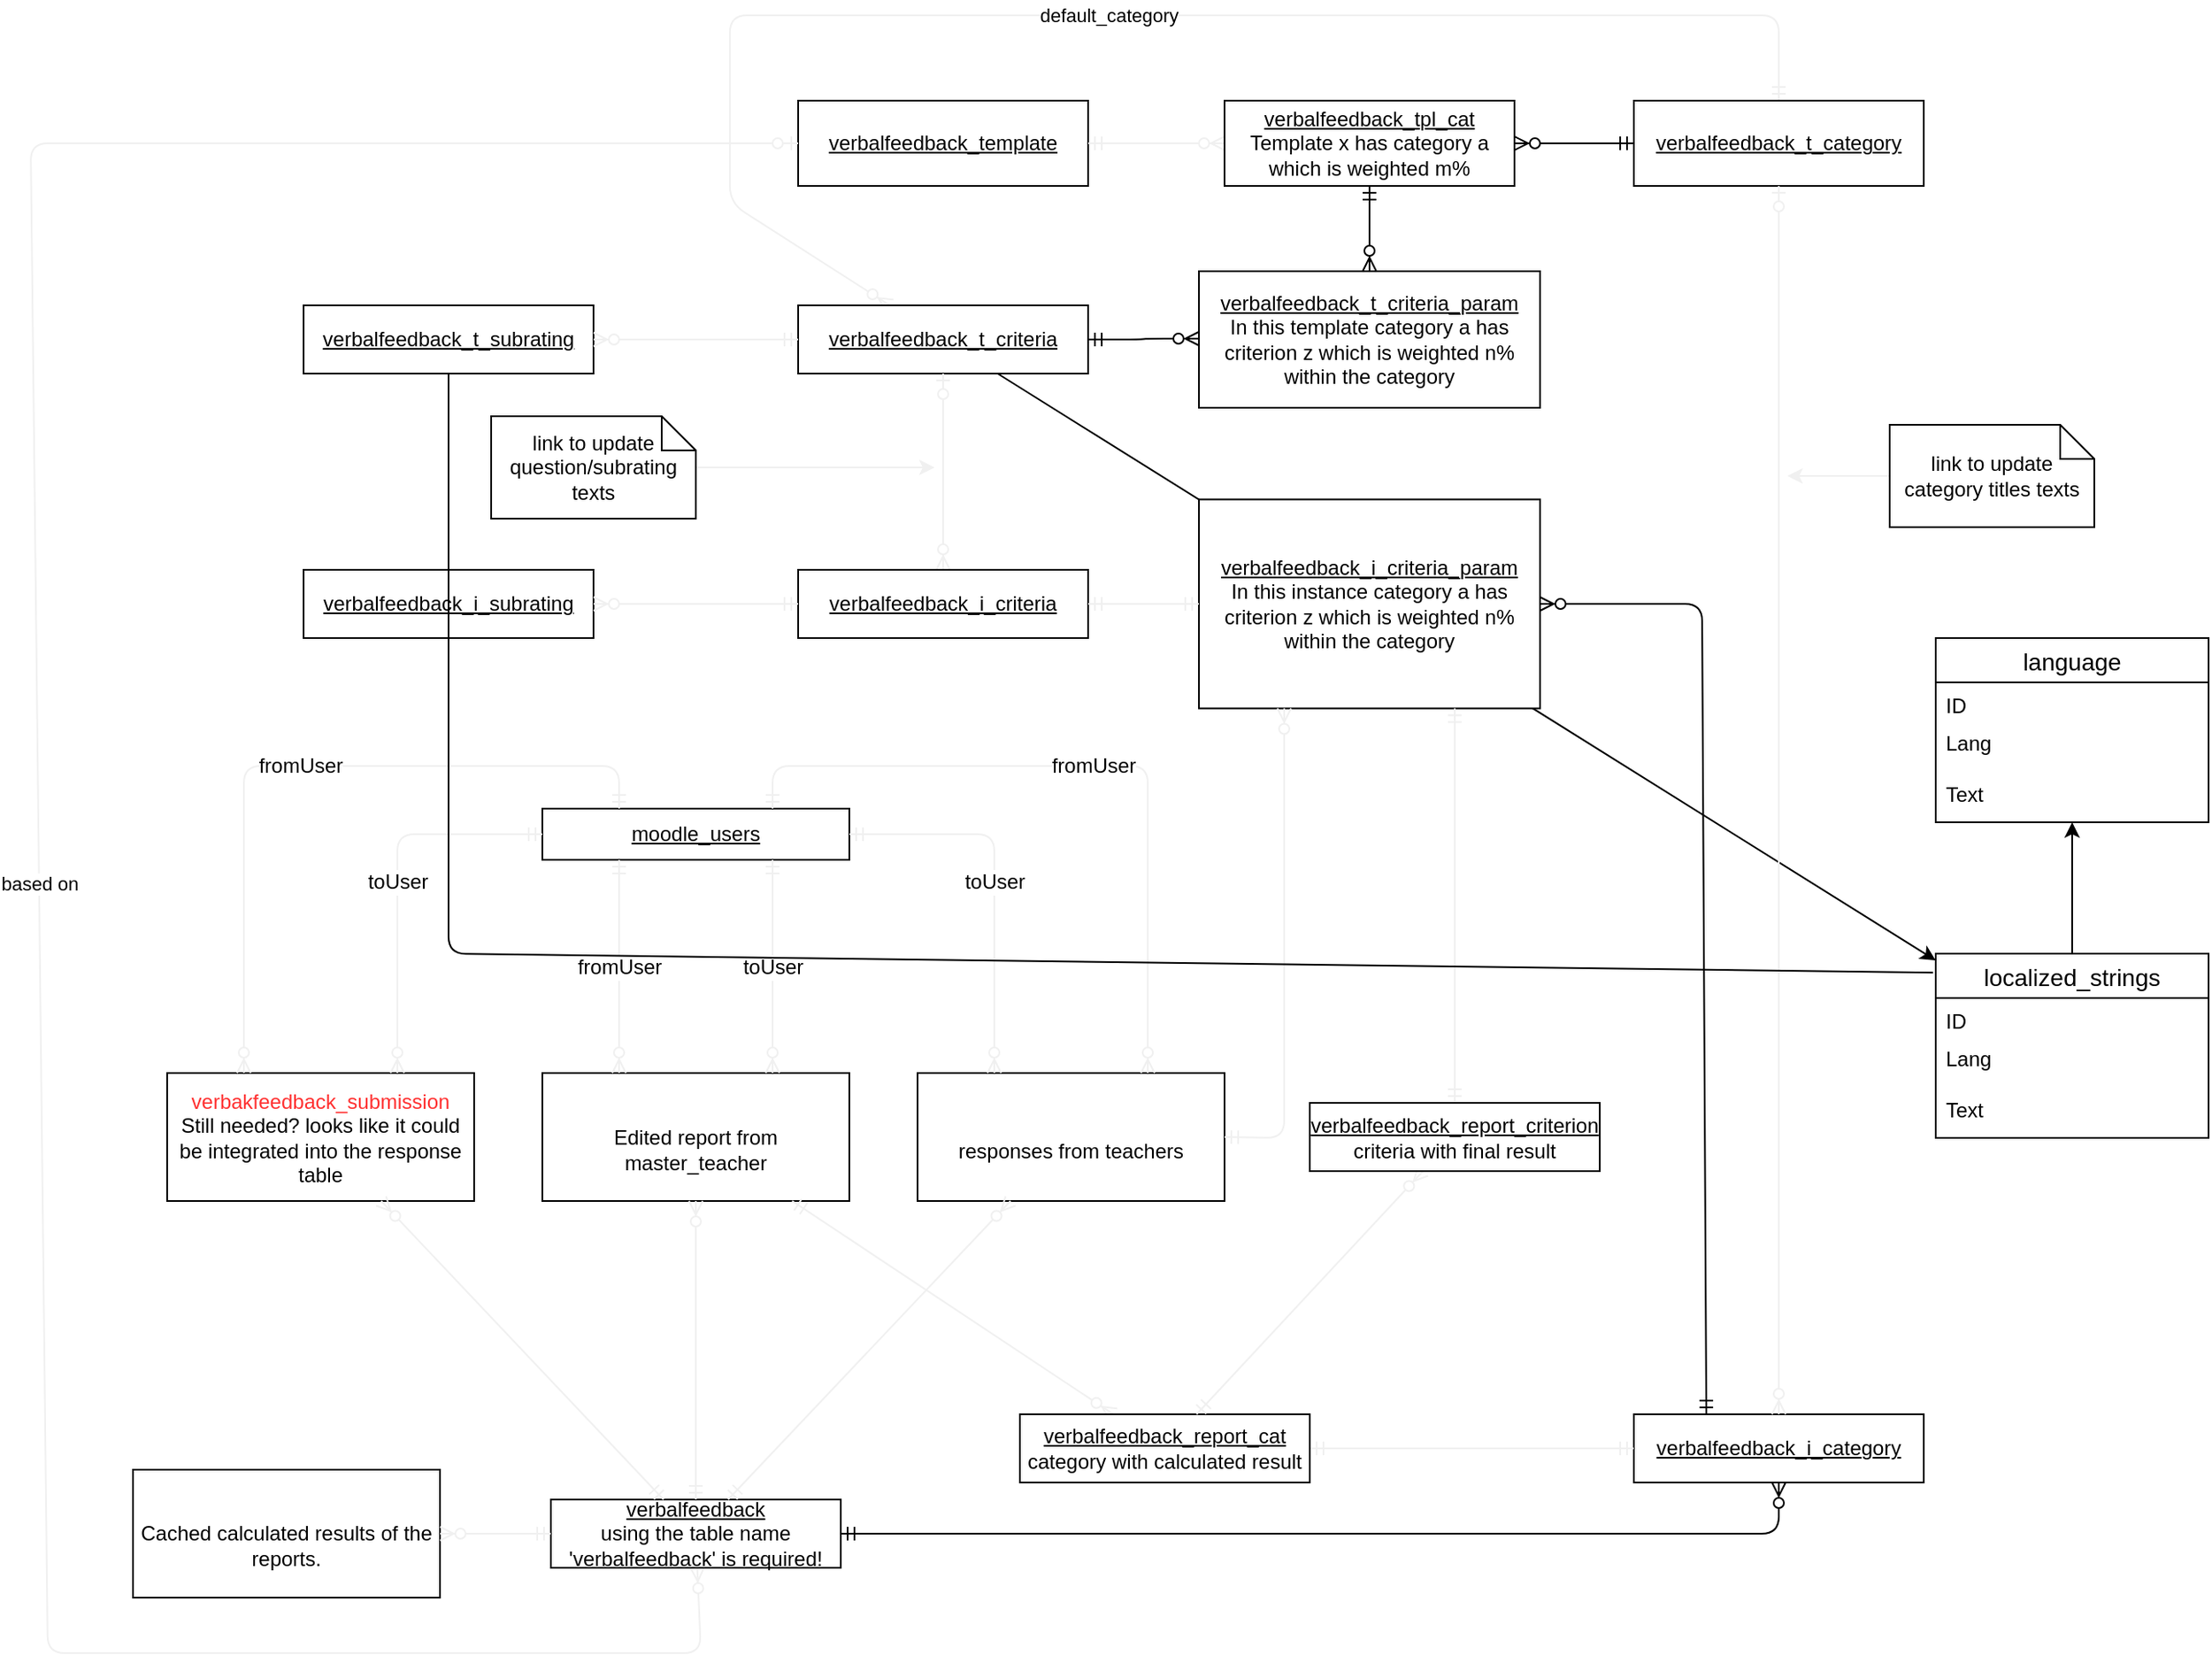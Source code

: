 <mxfile>
    <diagram name="Page-1" id="neBCb2dlyxUL6zdnrhjp">
        <mxGraphModel dx="1844" dy="469" grid="1" gridSize="10" guides="1" tooltips="1" connect="1" arrows="1" fold="1" page="1" pageScale="1" pageWidth="827" pageHeight="1169" math="0" shadow="0">
            <root>
                <mxCell id="pu1B_L2tvzPFqy7OwUzv-0"/>
                <mxCell id="pu1B_L2tvzPFqy7OwUzv-1" parent="pu1B_L2tvzPFqy7OwUzv-0"/>
                <mxCell id="pu1B_L2tvzPFqy7OwUzv-2" value="&lt;u&gt;verbalfeedback_template&lt;/u&gt;" style="whiteSpace=wrap;html=1;align=center;" parent="pu1B_L2tvzPFqy7OwUzv-1" vertex="1">
                    <mxGeometry x="160" y="250" width="170" height="50" as="geometry"/>
                </mxCell>
                <mxCell id="pu1B_L2tvzPFqy7OwUzv-51" value="based on" style="edgeStyle=none;rounded=1;orthogonalLoop=1;jettySize=auto;html=1;entryX=0;entryY=0.5;entryDx=0;entryDy=0;startArrow=ERzeroToMany;startFill=1;endArrow=ERzeroToOne;endFill=1;strokeColor=#f0f0f0;" parent="pu1B_L2tvzPFqy7OwUzv-1" source="pu1B_L2tvzPFqy7OwUzv-3" target="pu1B_L2tvzPFqy7OwUzv-2" edge="1">
                    <mxGeometry relative="1" as="geometry">
                        <Array as="points">
                            <mxPoint x="103" y="1160"/>
                            <mxPoint x="-280" y="1160"/>
                            <mxPoint x="-290" y="275"/>
                        </Array>
                    </mxGeometry>
                </mxCell>
                <mxCell id="pu1B_L2tvzPFqy7OwUzv-3" value="&lt;u&gt;verbalfeedback&lt;/u&gt;&lt;br&gt;using the table name 'verbalfeedback' is required!" style="whiteSpace=wrap;html=1;align=center;" parent="pu1B_L2tvzPFqy7OwUzv-1" vertex="1">
                    <mxGeometry x="15" y="1070" width="170" height="40" as="geometry"/>
                </mxCell>
                <mxCell id="pu1B_L2tvzPFqy7OwUzv-4" value="default_category" style="edgeStyle=none;rounded=1;orthogonalLoop=1;jettySize=auto;html=1;entryX=0.5;entryY=0;entryDx=0;entryDy=0;endArrow=ERmandOne;endFill=0;strokeColor=#f0f0f0;startArrow=ERzeroToMany;startFill=1;" parent="pu1B_L2tvzPFqy7OwUzv-1" source="pu1B_L2tvzPFqy7OwUzv-5" target="pu1B_L2tvzPFqy7OwUzv-6" edge="1">
                    <mxGeometry relative="1" as="geometry">
                        <Array as="points">
                            <mxPoint x="120" y="310"/>
                            <mxPoint x="120" y="200"/>
                            <mxPoint x="735" y="200"/>
                        </Array>
                    </mxGeometry>
                </mxCell>
                <mxCell id="5" style="rounded=0;orthogonalLoop=1;jettySize=auto;html=1;" parent="pu1B_L2tvzPFqy7OwUzv-1" source="pu1B_L2tvzPFqy7OwUzv-5" target="0" edge="1">
                    <mxGeometry relative="1" as="geometry"/>
                </mxCell>
                <mxCell id="pu1B_L2tvzPFqy7OwUzv-5" value="&lt;u&gt;verbalfeedback_t_criteria&lt;/u&gt;" style="whiteSpace=wrap;html=1;align=center;" parent="pu1B_L2tvzPFqy7OwUzv-1" vertex="1">
                    <mxGeometry x="160" y="370" width="170" height="40" as="geometry"/>
                </mxCell>
                <mxCell id="pu1B_L2tvzPFqy7OwUzv-6" value="&lt;u&gt;verbalfeedback_t_category&lt;/u&gt;" style="whiteSpace=wrap;html=1;align=center;" parent="pu1B_L2tvzPFqy7OwUzv-1" vertex="1">
                    <mxGeometry x="650" y="250" width="170" height="50" as="geometry"/>
                </mxCell>
                <mxCell id="pu1B_L2tvzPFqy7OwUzv-7" style="edgeStyle=none;rounded=1;orthogonalLoop=1;jettySize=auto;html=1;startArrow=ERzeroToMany;startFill=1;endArrow=ERmandOne;endFill=0;strokeColor=#f0f0f0;" parent="pu1B_L2tvzPFqy7OwUzv-1" source="pu1B_L2tvzPFqy7OwUzv-8" target="pu1B_L2tvzPFqy7OwUzv-2" edge="1">
                    <mxGeometry relative="1" as="geometry"/>
                </mxCell>
                <mxCell id="pu1B_L2tvzPFqy7OwUzv-8" value="&lt;u&gt;verbalfeedback_tpl_cat&lt;br&gt;&lt;/u&gt;Template x has category a which is weighted m%&lt;u&gt;&lt;br&gt;&lt;/u&gt;" style="whiteSpace=wrap;html=1;align=center;" parent="pu1B_L2tvzPFqy7OwUzv-1" vertex="1">
                    <mxGeometry x="410" y="250" width="170" height="50" as="geometry"/>
                </mxCell>
                <mxCell id="pu1B_L2tvzPFqy7OwUzv-9" value="" style="edgeStyle=entityRelationEdgeStyle;fontSize=12;html=1;endArrow=ERzeroToMany;startArrow=ERmandOne;" parent="pu1B_L2tvzPFqy7OwUzv-1" source="pu1B_L2tvzPFqy7OwUzv-6" target="pu1B_L2tvzPFqy7OwUzv-8" edge="1">
                    <mxGeometry width="100" height="100" relative="1" as="geometry">
                        <mxPoint x="520" y="330" as="sourcePoint"/>
                        <mxPoint x="620" y="230" as="targetPoint"/>
                    </mxGeometry>
                </mxCell>
                <mxCell id="pu1B_L2tvzPFqy7OwUzv-10" value="" style="fontSize=12;html=1;endArrow=ERzeroToMany;startArrow=ERmandOne;entryX=0.5;entryY=0;entryDx=0;entryDy=0;rounded=1;" parent="pu1B_L2tvzPFqy7OwUzv-1" source="pu1B_L2tvzPFqy7OwUzv-8" target="pu1B_L2tvzPFqy7OwUzv-19" edge="1">
                    <mxGeometry width="100" height="100" relative="1" as="geometry">
                        <mxPoint x="600" y="330" as="sourcePoint"/>
                        <mxPoint x="495" y="240" as="targetPoint"/>
                    </mxGeometry>
                </mxCell>
                <mxCell id="pu1B_L2tvzPFqy7OwUzv-11" value="" style="fontSize=12;html=1;endArrow=ERzeroToMany;startArrow=ERmandOne;exitX=1;exitY=0.5;exitDx=0;exitDy=0;endFill=1;" parent="pu1B_L2tvzPFqy7OwUzv-1" source="pu1B_L2tvzPFqy7OwUzv-3" target="pu1B_L2tvzPFqy7OwUzv-12" edge="1">
                    <mxGeometry width="100" height="100" relative="1" as="geometry">
                        <mxPoint x="295" y="1025" as="sourcePoint"/>
                        <mxPoint x="410" y="1090" as="targetPoint"/>
                        <Array as="points">
                            <mxPoint x="735" y="1090"/>
                        </Array>
                    </mxGeometry>
                </mxCell>
                <mxCell id="pu1B_L2tvzPFqy7OwUzv-12" value="&lt;u&gt;verbalfeedback_i_category&lt;/u&gt;" style="whiteSpace=wrap;html=1;align=center;" parent="pu1B_L2tvzPFqy7OwUzv-1" vertex="1">
                    <mxGeometry x="650" y="1020" width="170" height="40" as="geometry"/>
                </mxCell>
                <mxCell id="pu1B_L2tvzPFqy7OwUzv-13" value="" style="fontSize=12;html=1;endArrow=ERzeroToMany;startArrow=ERzeroToOne;strokeColor=#f0f0f0;endFill=1;" parent="pu1B_L2tvzPFqy7OwUzv-1" source="pu1B_L2tvzPFqy7OwUzv-5" target="pu1B_L2tvzPFqy7OwUzv-22" edge="1">
                    <mxGeometry width="100" height="100" relative="1" as="geometry">
                        <mxPoint x="245" y="425" as="sourcePoint"/>
                        <mxPoint x="245" y="500" as="targetPoint"/>
                    </mxGeometry>
                </mxCell>
                <mxCell id="pu1B_L2tvzPFqy7OwUzv-14" value="" style="fontSize=12;html=1;endArrow=ERzeroToMany;startArrow=ERzeroToOne;strokeColor=#f0f0f0;endFill=1;" parent="pu1B_L2tvzPFqy7OwUzv-1" source="pu1B_L2tvzPFqy7OwUzv-6" target="pu1B_L2tvzPFqy7OwUzv-12" edge="1">
                    <mxGeometry width="100" height="100" relative="1" as="geometry">
                        <mxPoint x="746" y="400" as="sourcePoint"/>
                        <mxPoint x="746" y="490" as="targetPoint"/>
                    </mxGeometry>
                </mxCell>
                <mxCell id="pu1B_L2tvzPFqy7OwUzv-15" style="edgeStyle=none;rounded=1;orthogonalLoop=1;jettySize=auto;html=1;endArrow=classic;endFill=1;strokeColor=#f0f0f0;" parent="pu1B_L2tvzPFqy7OwUzv-1" source="pu1B_L2tvzPFqy7OwUzv-16" edge="1">
                    <mxGeometry relative="1" as="geometry">
                        <mxPoint x="240" y="465" as="targetPoint"/>
                    </mxGeometry>
                </mxCell>
                <mxCell id="pu1B_L2tvzPFqy7OwUzv-16" value="link to update question/subrating texts" style="shape=note;size=20;whiteSpace=wrap;html=1;" parent="pu1B_L2tvzPFqy7OwUzv-1" vertex="1">
                    <mxGeometry x="-20" y="435" width="120" height="60" as="geometry"/>
                </mxCell>
                <mxCell id="pu1B_L2tvzPFqy7OwUzv-17" style="edgeStyle=none;rounded=1;orthogonalLoop=1;jettySize=auto;html=1;endArrow=classic;endFill=1;strokeColor=#f0f0f0;" parent="pu1B_L2tvzPFqy7OwUzv-1" source="pu1B_L2tvzPFqy7OwUzv-18" edge="1">
                    <mxGeometry relative="1" as="geometry">
                        <mxPoint x="740" y="470" as="targetPoint"/>
                    </mxGeometry>
                </mxCell>
                <mxCell id="pu1B_L2tvzPFqy7OwUzv-18" value="link to update category titles texts" style="shape=note;size=20;whiteSpace=wrap;html=1;" parent="pu1B_L2tvzPFqy7OwUzv-1" vertex="1">
                    <mxGeometry x="800" y="440" width="120" height="60" as="geometry"/>
                </mxCell>
                <mxCell id="pu1B_L2tvzPFqy7OwUzv-19" value="&lt;u&gt;verbalfeedback_t_criteria_param&lt;/u&gt;&lt;br&gt;In this template category a has criterion z which is weighted n% within the category" style="whiteSpace=wrap;html=1;align=center;" parent="pu1B_L2tvzPFqy7OwUzv-1" vertex="1">
                    <mxGeometry x="395" y="350" width="200" height="80" as="geometry"/>
                </mxCell>
                <mxCell id="pu1B_L2tvzPFqy7OwUzv-20" value="&lt;u&gt;verbalfeedback_i_criteria_param&lt;/u&gt;&lt;br&gt;In this instance category a has criterion z which is weighted n% within the category" style="whiteSpace=wrap;html=1;align=center;" parent="pu1B_L2tvzPFqy7OwUzv-1" vertex="1">
                    <mxGeometry x="395" y="483.75" width="200" height="122.5" as="geometry"/>
                </mxCell>
                <mxCell id="pu1B_L2tvzPFqy7OwUzv-21" value="" style="edgeStyle=entityRelationEdgeStyle;fontSize=12;html=1;endArrow=ERzeroToMany;startArrow=ERmandOne;endFill=1;" parent="pu1B_L2tvzPFqy7OwUzv-1" source="pu1B_L2tvzPFqy7OwUzv-5" edge="1">
                    <mxGeometry width="100" height="100" relative="1" as="geometry">
                        <mxPoint x="255" y="389.5" as="sourcePoint"/>
                        <mxPoint x="395" y="389.5" as="targetPoint"/>
                    </mxGeometry>
                </mxCell>
                <mxCell id="pu1B_L2tvzPFqy7OwUzv-22" value="&lt;u&gt;verbalfeedback_i_criteria&lt;br&gt;&lt;/u&gt;" style="whiteSpace=wrap;html=1;align=center;" parent="pu1B_L2tvzPFqy7OwUzv-1" vertex="1">
                    <mxGeometry x="160" y="525" width="170" height="40" as="geometry"/>
                </mxCell>
                <mxCell id="pu1B_L2tvzPFqy7OwUzv-23" value="" style="edgeStyle=entityRelationEdgeStyle;fontSize=12;html=1;endArrow=ERmandOne;startArrow=ERmandOne;strokeColor=#f0f0f0;" parent="pu1B_L2tvzPFqy7OwUzv-1" source="pu1B_L2tvzPFqy7OwUzv-22" target="pu1B_L2tvzPFqy7OwUzv-20" edge="1">
                    <mxGeometry width="100" height="100" relative="1" as="geometry">
                        <mxPoint x="280" y="600" as="sourcePoint"/>
                        <mxPoint x="380" y="500" as="targetPoint"/>
                    </mxGeometry>
                </mxCell>
                <mxCell id="pu1B_L2tvzPFqy7OwUzv-24" value="&lt;u&gt;verbalfeedback_t_subrating&lt;/u&gt;" style="whiteSpace=wrap;html=1;align=center;" parent="pu1B_L2tvzPFqy7OwUzv-1" vertex="1">
                    <mxGeometry x="-130" y="370" width="170" height="40" as="geometry"/>
                </mxCell>
                <mxCell id="pu1B_L2tvzPFqy7OwUzv-25" value="" style="edgeStyle=entityRelationEdgeStyle;fontSize=12;html=1;endArrow=ERzeroToMany;startArrow=ERmandOne;strokeColor=#f0f0f0;exitX=0;exitY=0.5;exitDx=0;exitDy=0;" parent="pu1B_L2tvzPFqy7OwUzv-1" source="pu1B_L2tvzPFqy7OwUzv-5" target="pu1B_L2tvzPFqy7OwUzv-24" edge="1">
                    <mxGeometry width="100" height="100" relative="1" as="geometry">
                        <mxPoint x="-180" y="680" as="sourcePoint"/>
                        <mxPoint x="-80" y="580" as="targetPoint"/>
                    </mxGeometry>
                </mxCell>
                <mxCell id="pu1B_L2tvzPFqy7OwUzv-26" value="&lt;u&gt;verbalfeedback_i_subrating&lt;/u&gt;" style="whiteSpace=wrap;html=1;align=center;" parent="pu1B_L2tvzPFqy7OwUzv-1" vertex="1">
                    <mxGeometry x="-130" y="525" width="170" height="40" as="geometry"/>
                </mxCell>
                <mxCell id="pu1B_L2tvzPFqy7OwUzv-27" value="" style="edgeStyle=entityRelationEdgeStyle;fontSize=12;html=1;endArrow=ERzeroToMany;startArrow=ERmandOne;strokeColor=#f0f0f0;" parent="pu1B_L2tvzPFqy7OwUzv-1" source="pu1B_L2tvzPFqy7OwUzv-22" target="pu1B_L2tvzPFqy7OwUzv-26" edge="1">
                    <mxGeometry width="100" height="100" relative="1" as="geometry">
                        <mxPoint x="120" y="545" as="sourcePoint"/>
                        <mxPoint x="-120" y="735" as="targetPoint"/>
                    </mxGeometry>
                </mxCell>
                <mxCell id="pu1B_L2tvzPFqy7OwUzv-28" value="moodle_users" style="whiteSpace=wrap;html=1;align=center;fontStyle=4" parent="pu1B_L2tvzPFqy7OwUzv-1" vertex="1">
                    <mxGeometry x="10" y="665" width="180" height="30" as="geometry"/>
                </mxCell>
                <mxCell id="pu1B_L2tvzPFqy7OwUzv-29" value="&lt;font color=&quot;#ff3030&quot;&gt;verbakfeedback_submission&lt;/font&gt;&lt;br&gt;Still needed? looks like it could be integrated into the response table" style="whiteSpace=wrap;html=1;align=center;" parent="pu1B_L2tvzPFqy7OwUzv-1" vertex="1">
                    <mxGeometry x="-210" y="820" width="180" height="75" as="geometry"/>
                </mxCell>
                <mxCell id="pu1B_L2tvzPFqy7OwUzv-30" value="fromUser" style="fontSize=12;html=1;endArrow=ERzeroToMany;startArrow=ERmandOne;strokeColor=#f0f0f0;exitX=0.25;exitY=0;exitDx=0;exitDy=0;entryX=0.25;entryY=0;entryDx=0;entryDy=0;" parent="pu1B_L2tvzPFqy7OwUzv-1" source="pu1B_L2tvzPFqy7OwUzv-28" target="pu1B_L2tvzPFqy7OwUzv-29" edge="1">
                    <mxGeometry width="100" height="100" relative="1" as="geometry">
                        <mxPoint x="-195" y="737.5" as="sourcePoint"/>
                        <mxPoint x="-170" y="590" as="targetPoint"/>
                        <Array as="points">
                            <mxPoint x="55" y="640"/>
                            <mxPoint x="-165" y="640"/>
                        </Array>
                    </mxGeometry>
                </mxCell>
                <mxCell id="pu1B_L2tvzPFqy7OwUzv-31" value="toUser" style="fontSize=12;html=1;endArrow=ERzeroToMany;startArrow=ERmandOne;strokeColor=#f0f0f0;entryX=0.75;entryY=0;entryDx=0;entryDy=0;exitX=0;exitY=0.5;exitDx=0;exitDy=0;" parent="pu1B_L2tvzPFqy7OwUzv-1" source="pu1B_L2tvzPFqy7OwUzv-28" target="pu1B_L2tvzPFqy7OwUzv-29" edge="1">
                    <mxGeometry width="100" height="100" relative="1" as="geometry">
                        <mxPoint x="-20" y="710" as="sourcePoint"/>
                        <mxPoint x="-80" y="590" as="targetPoint"/>
                        <Array as="points">
                            <mxPoint x="-75" y="680"/>
                        </Array>
                    </mxGeometry>
                </mxCell>
                <mxCell id="pu1B_L2tvzPFqy7OwUzv-32" value="&lt;font color=&quot;#ffffff&quot;&gt;&lt;u&gt;verbalfeedback_response&lt;/u&gt;&lt;br&gt;&lt;/font&gt;responses from teachers" style="whiteSpace=wrap;html=1;align=center;" parent="pu1B_L2tvzPFqy7OwUzv-1" vertex="1">
                    <mxGeometry x="230" y="820" width="180" height="75" as="geometry"/>
                </mxCell>
                <mxCell id="pu1B_L2tvzPFqy7OwUzv-33" value="fromUser" style="fontSize=12;html=1;endArrow=ERzeroToMany;startArrow=ERmandOne;strokeColor=#f0f0f0;entryX=0.75;entryY=0;entryDx=0;entryDy=0;exitX=0.75;exitY=0;exitDx=0;exitDy=0;" parent="pu1B_L2tvzPFqy7OwUzv-1" source="pu1B_L2tvzPFqy7OwUzv-28" target="pu1B_L2tvzPFqy7OwUzv-32" edge="1">
                    <mxGeometry width="100" height="100" relative="1" as="geometry">
                        <mxPoint x="335" y="732.5" as="sourcePoint"/>
                        <mxPoint x="270" y="590" as="targetPoint"/>
                        <Array as="points">
                            <mxPoint x="145" y="640"/>
                            <mxPoint x="365" y="640"/>
                        </Array>
                    </mxGeometry>
                </mxCell>
                <mxCell id="pu1B_L2tvzPFqy7OwUzv-34" value="toUser" style="fontSize=12;html=1;endArrow=ERzeroToMany;startArrow=ERmandOne;strokeColor=#f0f0f0;entryX=0.25;entryY=0;entryDx=0;entryDy=0;exitX=1;exitY=0.5;exitDx=0;exitDy=0;" parent="pu1B_L2tvzPFqy7OwUzv-1" source="pu1B_L2tvzPFqy7OwUzv-28" target="pu1B_L2tvzPFqy7OwUzv-32" edge="1">
                    <mxGeometry width="100" height="100" relative="1" as="geometry">
                        <mxPoint x="240" y="710" as="sourcePoint"/>
                        <mxPoint x="360" y="590" as="targetPoint"/>
                        <Array as="points">
                            <mxPoint x="275" y="680"/>
                        </Array>
                    </mxGeometry>
                </mxCell>
                <mxCell id="pu1B_L2tvzPFqy7OwUzv-35" value="&lt;font color=&quot;#ffffff&quot;&gt;&lt;u&gt;verbalfeedback_report&lt;/u&gt;&lt;br&gt;&lt;/font&gt;Edited report from master_teacher" style="whiteSpace=wrap;html=1;align=center;" parent="pu1B_L2tvzPFqy7OwUzv-1" vertex="1">
                    <mxGeometry x="10" y="820" width="180" height="75" as="geometry"/>
                </mxCell>
                <mxCell id="pu1B_L2tvzPFqy7OwUzv-36" value="fromUser" style="fontSize=12;html=1;endArrow=ERzeroToMany;startArrow=ERmandOne;strokeColor=#f0f0f0;entryX=0.25;entryY=0;entryDx=0;entryDy=0;exitX=0.25;exitY=1;exitDx=0;exitDy=0;" parent="pu1B_L2tvzPFqy7OwUzv-1" source="pu1B_L2tvzPFqy7OwUzv-28" target="pu1B_L2tvzPFqy7OwUzv-35" edge="1">
                    <mxGeometry width="100" height="100" relative="1" as="geometry">
                        <mxPoint x="145" y="742.5" as="sourcePoint"/>
                        <mxPoint x="50" y="590" as="targetPoint"/>
                        <Array as="points"/>
                    </mxGeometry>
                </mxCell>
                <mxCell id="pu1B_L2tvzPFqy7OwUzv-37" value="toUser" style="fontSize=12;html=1;endArrow=ERzeroToMany;startArrow=ERmandOne;strokeColor=#f0f0f0;exitX=0.75;exitY=1;exitDx=0;exitDy=0;entryX=0.75;entryY=0;entryDx=0;entryDy=0;" parent="pu1B_L2tvzPFqy7OwUzv-1" source="pu1B_L2tvzPFqy7OwUzv-28" target="pu1B_L2tvzPFqy7OwUzv-35" edge="1">
                    <mxGeometry width="100" height="100" relative="1" as="geometry">
                        <mxPoint x="120" y="757.5" as="sourcePoint"/>
                        <mxPoint x="140" y="590" as="targetPoint"/>
                        <Array as="points"/>
                    </mxGeometry>
                </mxCell>
                <mxCell id="pu1B_L2tvzPFqy7OwUzv-38" value="" style="fontSize=12;html=1;endArrow=ERzeroToMany;startArrow=ERmandOne;strokeColor=#f0f0f0;" parent="pu1B_L2tvzPFqy7OwUzv-1" source="pu1B_L2tvzPFqy7OwUzv-3" target="pu1B_L2tvzPFqy7OwUzv-29" edge="1">
                    <mxGeometry width="100" height="100" relative="1" as="geometry">
                        <mxPoint y="730" as="sourcePoint"/>
                        <mxPoint x="100" y="630" as="targetPoint"/>
                        <Array as="points"/>
                    </mxGeometry>
                </mxCell>
                <mxCell id="pu1B_L2tvzPFqy7OwUzv-39" value="" style="fontSize=12;html=1;endArrow=ERzeroToMany;startArrow=ERmandOne;strokeColor=#f0f0f0;" parent="pu1B_L2tvzPFqy7OwUzv-1" source="pu1B_L2tvzPFqy7OwUzv-3" target="pu1B_L2tvzPFqy7OwUzv-35" edge="1">
                    <mxGeometry width="100" height="100" relative="1" as="geometry">
                        <mxPoint x="170" y="700" as="sourcePoint"/>
                        <mxPoint x="25" y="827.5" as="targetPoint"/>
                        <Array as="points"/>
                    </mxGeometry>
                </mxCell>
                <mxCell id="pu1B_L2tvzPFqy7OwUzv-40" value="" style="fontSize=12;html=1;endArrow=ERzeroToMany;startArrow=ERmandOne;strokeColor=#f0f0f0;" parent="pu1B_L2tvzPFqy7OwUzv-1" source="pu1B_L2tvzPFqy7OwUzv-3" target="pu1B_L2tvzPFqy7OwUzv-32" edge="1">
                    <mxGeometry width="100" height="100" relative="1" as="geometry">
                        <mxPoint x="283" y="1100" as="sourcePoint"/>
                        <mxPoint x="385" y="837.5" as="targetPoint"/>
                        <Array as="points"/>
                    </mxGeometry>
                </mxCell>
                <mxCell id="pu1B_L2tvzPFqy7OwUzv-41" value="" style="fontSize=12;html=1;endArrow=ERzeroToMany;startArrow=ERmandOne;strokeColor=#f0f0f0;entryX=0.25;entryY=1;entryDx=0;entryDy=0;exitX=1;exitY=0.5;exitDx=0;exitDy=0;" parent="pu1B_L2tvzPFqy7OwUzv-1" source="pu1B_L2tvzPFqy7OwUzv-32" target="pu1B_L2tvzPFqy7OwUzv-20" edge="1">
                    <mxGeometry width="100" height="100" relative="1" as="geometry">
                        <mxPoint x="230" y="940" as="sourcePoint"/>
                        <mxPoint x="405" y="575" as="targetPoint"/>
                        <Array as="points">
                            <mxPoint x="445" y="858"/>
                        </Array>
                    </mxGeometry>
                </mxCell>
                <mxCell id="pu1B_L2tvzPFqy7OwUzv-42" value="" style="fontSize=12;html=1;endArrow=ERzeroToMany;startArrow=ERmandOne;rounded=1;exitX=0.25;exitY=0;exitDx=0;exitDy=0;entryX=1;entryY=0.5;entryDx=0;entryDy=0;" parent="pu1B_L2tvzPFqy7OwUzv-1" source="pu1B_L2tvzPFqy7OwUzv-12" target="pu1B_L2tvzPFqy7OwUzv-20" edge="1">
                    <mxGeometry width="100" height="100" relative="1" as="geometry">
                        <mxPoint x="590" y="820" as="sourcePoint"/>
                        <mxPoint x="590" y="870" as="targetPoint"/>
                        <Array as="points">
                            <mxPoint x="690" y="545"/>
                        </Array>
                    </mxGeometry>
                </mxCell>
                <mxCell id="pu1B_L2tvzPFqy7OwUzv-43" value="&lt;font color=&quot;#ffffff&quot;&gt;&lt;u&gt;verbakfeedback_calculations&lt;/u&gt;&lt;br&gt;&lt;/font&gt;Cached calculated results of the reports." style="whiteSpace=wrap;html=1;align=center;" parent="pu1B_L2tvzPFqy7OwUzv-1" vertex="1">
                    <mxGeometry x="-230" y="1052.5" width="180" height="75" as="geometry"/>
                </mxCell>
                <mxCell id="pu1B_L2tvzPFqy7OwUzv-44" value="" style="fontSize=12;html=1;endArrow=ERzeroToMany;startArrow=ERmandOne;strokeColor=#f0f0f0;" parent="pu1B_L2tvzPFqy7OwUzv-1" source="pu1B_L2tvzPFqy7OwUzv-3" target="pu1B_L2tvzPFqy7OwUzv-43" edge="1">
                    <mxGeometry width="100" height="100" relative="1" as="geometry">
                        <mxPoint x="-130" y="1000" as="sourcePoint"/>
                        <mxPoint x="120" y="965" as="targetPoint"/>
                        <Array as="points"/>
                    </mxGeometry>
                </mxCell>
                <mxCell id="pu1B_L2tvzPFqy7OwUzv-45" style="edgeStyle=none;rounded=1;orthogonalLoop=1;jettySize=auto;html=1;startArrow=ERzeroToMany;startFill=1;endArrow=ERmandOne;endFill=0;strokeColor=#f0f0f0;" parent="pu1B_L2tvzPFqy7OwUzv-1" source="pu1B_L2tvzPFqy7OwUzv-47" target="pu1B_L2tvzPFqy7OwUzv-35" edge="1">
                    <mxGeometry relative="1" as="geometry"/>
                </mxCell>
                <mxCell id="pu1B_L2tvzPFqy7OwUzv-46" style="edgeStyle=none;rounded=1;orthogonalLoop=1;jettySize=auto;html=1;startArrow=ERmandOne;startFill=0;endArrow=ERmandOne;endFill=0;strokeColor=#f0f0f0;" parent="pu1B_L2tvzPFqy7OwUzv-1" source="pu1B_L2tvzPFqy7OwUzv-47" target="pu1B_L2tvzPFqy7OwUzv-12" edge="1">
                    <mxGeometry relative="1" as="geometry"/>
                </mxCell>
                <mxCell id="pu1B_L2tvzPFqy7OwUzv-47" value="&lt;u&gt;verbalfeedback_report_cat&lt;/u&gt;&lt;br&gt;category with calculated result" style="whiteSpace=wrap;html=1;align=center;" parent="pu1B_L2tvzPFqy7OwUzv-1" vertex="1">
                    <mxGeometry x="290" y="1020" width="170" height="40" as="geometry"/>
                </mxCell>
                <mxCell id="pu1B_L2tvzPFqy7OwUzv-48" style="edgeStyle=none;rounded=1;orthogonalLoop=1;jettySize=auto;html=1;startArrow=ERzeroToMany;startFill=1;endArrow=ERmandOne;endFill=0;strokeColor=#f0f0f0;" parent="pu1B_L2tvzPFqy7OwUzv-1" source="pu1B_L2tvzPFqy7OwUzv-50" target="pu1B_L2tvzPFqy7OwUzv-47" edge="1">
                    <mxGeometry relative="1" as="geometry"/>
                </mxCell>
                <mxCell id="pu1B_L2tvzPFqy7OwUzv-49" style="edgeStyle=none;rounded=1;orthogonalLoop=1;jettySize=auto;html=1;startArrow=ERmandOne;startFill=0;endArrow=ERmandOne;endFill=0;strokeColor=#f0f0f0;entryX=0.75;entryY=1;entryDx=0;entryDy=0;" parent="pu1B_L2tvzPFqy7OwUzv-1" source="pu1B_L2tvzPFqy7OwUzv-50" target="pu1B_L2tvzPFqy7OwUzv-20" edge="1">
                    <mxGeometry relative="1" as="geometry"/>
                </mxCell>
                <mxCell id="pu1B_L2tvzPFqy7OwUzv-50" value="&lt;u&gt;verbalfeedback_report_criterion&lt;/u&gt;&lt;br&gt;criteria with final result" style="whiteSpace=wrap;html=1;align=center;" parent="pu1B_L2tvzPFqy7OwUzv-1" vertex="1">
                    <mxGeometry x="460" y="837.5" width="170" height="40" as="geometry"/>
                </mxCell>
                <mxCell id="10" style="edgeStyle=orthogonalEdgeStyle;rounded=0;orthogonalLoop=1;jettySize=auto;html=1;" parent="pu1B_L2tvzPFqy7OwUzv-1" source="0" target="6" edge="1">
                    <mxGeometry relative="1" as="geometry"/>
                </mxCell>
                <mxCell id="0" value="localized_strings" style="swimlane;fontStyle=0;childLayout=stackLayout;horizontal=1;startSize=26;horizontalStack=0;resizeParent=1;resizeParentMax=0;resizeLast=0;collapsible=1;marginBottom=0;align=center;fontSize=14;" parent="pu1B_L2tvzPFqy7OwUzv-1" vertex="1">
                    <mxGeometry x="827" y="750" width="160" height="108" as="geometry"/>
                </mxCell>
                <mxCell id="1" value="ID" style="text;strokeColor=none;fillColor=none;spacingLeft=4;spacingRight=4;overflow=hidden;rotatable=0;points=[[0,0.5],[1,0.5]];portConstraint=eastwest;fontSize=12;" parent="0" vertex="1">
                    <mxGeometry y="26" width="160" height="22" as="geometry"/>
                </mxCell>
                <mxCell id="2" value="Lang" style="text;strokeColor=none;fillColor=none;spacingLeft=4;spacingRight=4;overflow=hidden;rotatable=0;points=[[0,0.5],[1,0.5]];portConstraint=eastwest;fontSize=12;" parent="0" vertex="1">
                    <mxGeometry y="48" width="160" height="30" as="geometry"/>
                </mxCell>
                <mxCell id="3" value="Text" style="text;strokeColor=none;fillColor=none;spacingLeft=4;spacingRight=4;overflow=hidden;rotatable=0;points=[[0,0.5],[1,0.5]];portConstraint=eastwest;fontSize=12;" parent="0" vertex="1">
                    <mxGeometry y="78" width="160" height="30" as="geometry"/>
                </mxCell>
                <mxCell id="4" value="" style="endArrow=none;html=1;entryX=-0.01;entryY=0.103;entryDx=0;entryDy=0;entryPerimeter=0;" parent="pu1B_L2tvzPFqy7OwUzv-1" source="pu1B_L2tvzPFqy7OwUzv-24" target="0" edge="1">
                    <mxGeometry width="50" height="50" relative="1" as="geometry">
                        <mxPoint x="280" y="740" as="sourcePoint"/>
                        <mxPoint x="330" y="690" as="targetPoint"/>
                        <Array as="points">
                            <mxPoint x="-45" y="750"/>
                        </Array>
                    </mxGeometry>
                </mxCell>
                <mxCell id="6" value="language" style="swimlane;fontStyle=0;childLayout=stackLayout;horizontal=1;startSize=26;horizontalStack=0;resizeParent=1;resizeParentMax=0;resizeLast=0;collapsible=1;marginBottom=0;align=center;fontSize=14;" parent="pu1B_L2tvzPFqy7OwUzv-1" vertex="1">
                    <mxGeometry x="827" y="565" width="160" height="108" as="geometry"/>
                </mxCell>
                <mxCell id="7" value="ID" style="text;strokeColor=none;fillColor=none;spacingLeft=4;spacingRight=4;overflow=hidden;rotatable=0;points=[[0,0.5],[1,0.5]];portConstraint=eastwest;fontSize=12;" parent="6" vertex="1">
                    <mxGeometry y="26" width="160" height="22" as="geometry"/>
                </mxCell>
                <mxCell id="8" value="Lang" style="text;strokeColor=none;fillColor=none;spacingLeft=4;spacingRight=4;overflow=hidden;rotatable=0;points=[[0,0.5],[1,0.5]];portConstraint=eastwest;fontSize=12;" parent="6" vertex="1">
                    <mxGeometry y="48" width="160" height="30" as="geometry"/>
                </mxCell>
                <mxCell id="9" value="Text" style="text;strokeColor=none;fillColor=none;spacingLeft=4;spacingRight=4;overflow=hidden;rotatable=0;points=[[0,0.5],[1,0.5]];portConstraint=eastwest;fontSize=12;" parent="6" vertex="1">
                    <mxGeometry y="78" width="160" height="30" as="geometry"/>
                </mxCell>
            </root>
        </mxGraphModel>
    </diagram>
    <diagram id="EvPmE5Z-z7_B0O5_Uiiv" name="old1">
        &#xa;        &#xa;        &#xa;&#xa;&#xa;
        <mxGraphModel grid="1" gridSize="10" guides="1" tooltips="1" connect="1" arrows="1" page="1" fold="1" pageScale="1" pageWidth="827" pageHeight="1169" math="0" shadow="0">
            &#xa;            &#xa;            &#xa;&#xa;&#xa;
            <root>
                &#xa;                &#xa;                &#xa;&#xa;&#xa;
                <mxCell id="0"/>
                &#xa;                &#xa;                &#xa;&#xa;&#xa;
                <mxCell id="1" parent="0"/>
                &#xa;                &#xa;                &#xa;&#xa;&#xa;
                <mxCell id="2" value="&lt;u&gt;verbalfeedback_template&lt;/u&gt;" style="whiteSpace=wrap;html=1;align=center;" parent="1" vertex="1">
                    &#xa;                    &#xa;                    &#xa;&#xa;&#xa;
                    <mxGeometry x="160" y="250" width="170" height="50" as="geometry"/>
                    &#xa;                    &#xa;                    &#xa;&#xa;&#xa;
                </mxCell>
                &#xa;                &#xa;                &#xa;&#xa;&#xa;
                <mxCell id="3" value="&lt;u&gt;verbalfeedback_instance&lt;/u&gt;" style="whiteSpace=wrap;html=1;align=center;" parent="1" vertex="1">
                    &#xa;                    &#xa;                    &#xa;&#xa;&#xa;
                    <mxGeometry x="25" y="1070" width="170" height="40" as="geometry"/>
                    &#xa;                    &#xa;                    &#xa;&#xa;&#xa;
                </mxCell>
                &#xa;                &#xa;                &#xa;&#xa;&#xa;
                <mxCell id="70" value="default_category" style="edgeStyle=none;rounded=1;orthogonalLoop=1;jettySize=auto;html=1;entryX=0.5;entryY=0;entryDx=0;entryDy=0;endArrow=ERmandOne;endFill=0;strokeColor=#f0f0f0;startArrow=ERzeroToMany;startFill=1;" parent="1" source="4" target="11" edge="1">
                    &#xa;                    &#xa;                    &#xa;&#xa;&#xa;
                    <mxGeometry relative="1" as="geometry">
                        &#xa;                        &#xa;                        &#xa;&#xa;&#xa;
                        <Array as="points">
                            &#xa;                            &#xa;                            &#xa;&#xa;&#xa;
                            <mxPoint x="120" y="310"/>
                            &#xa;                            &#xa;                            &#xa;&#xa;&#xa;
                            <mxPoint x="120" y="200"/>
                            &#xa;                            &#xa;                            &#xa;&#xa;&#xa;
                            <mxPoint x="735" y="200"/>
                            &#xa;                            &#xa;                            &#xa;&#xa;&#xa;
                        </Array>
                        &#xa;                        &#xa;                        &#xa;&#xa;&#xa;
                    </mxGeometry>
                    &#xa;                    &#xa;                    &#xa;&#xa;&#xa;
                </mxCell>
                &#xa;                &#xa;                &#xa;&#xa;&#xa;
                <mxCell id="4" value="&lt;u&gt;verbalfeedback_t_aspect&lt;/u&gt;" style="whiteSpace=wrap;html=1;align=center;" parent="1" vertex="1">
                    &#xa;                    &#xa;                    &#xa;&#xa;&#xa;
                    <mxGeometry x="160" y="370" width="170" height="40" as="geometry"/>
                    &#xa;                    &#xa;                    &#xa;&#xa;&#xa;
                </mxCell>
                &#xa;                &#xa;                &#xa;&#xa;&#xa;
                <mxCell id="11" value="&lt;u&gt;verbalfeedback_t_category&lt;/u&gt;" style="whiteSpace=wrap;html=1;align=center;" parent="1" vertex="1">
                    &#xa;                    &#xa;                    &#xa;&#xa;&#xa;
                    <mxGeometry x="650" y="250" width="170" height="50" as="geometry"/>
                    &#xa;                    &#xa;                    &#xa;&#xa;&#xa;
                </mxCell>
                &#xa;                &#xa;                &#xa;&#xa;&#xa;
                <mxCell id="86" style="edgeStyle=none;rounded=1;orthogonalLoop=1;jettySize=auto;html=1;startArrow=ERzeroToMany;startFill=1;endArrow=ERmandOne;endFill=0;strokeColor=#f0f0f0;" parent="1" source="12" target="2" edge="1">
                    &#xa;                    &#xa;                    &#xa;&#xa;&#xa;
                    <mxGeometry relative="1" as="geometry"/>
                    &#xa;                    &#xa;                    &#xa;&#xa;&#xa;
                </mxCell>
                &#xa;                &#xa;                &#xa;&#xa;&#xa;
                <mxCell id="12" value="&lt;u&gt;verbalfeedback_tpl_cat&lt;br&gt;&lt;/u&gt;Template x has category a which is weighted m%&lt;u&gt;&lt;br&gt;&lt;/u&gt;" style="whiteSpace=wrap;html=1;align=center;" parent="1" vertex="1">
                    &#xa;                    &#xa;                    &#xa;&#xa;&#xa;
                    <mxGeometry x="410" y="250" width="170" height="50" as="geometry"/>
                    &#xa;                    &#xa;                    &#xa;&#xa;&#xa;
                </mxCell>
                &#xa;                &#xa;                &#xa;&#xa;&#xa;
                <mxCell id="14" value="" style="edgeStyle=entityRelationEdgeStyle;fontSize=12;html=1;endArrow=ERzeroToMany;startArrow=ERmandOne;" parent="1" source="11" target="12" edge="1">
                    &#xa;                    &#xa;                    &#xa;&#xa;&#xa;
                    <mxGeometry width="100" height="100" relative="1" as="geometry">
                        &#xa;                        &#xa;                        &#xa;&#xa;&#xa;
                        <mxPoint x="520" y="330" as="sourcePoint"/>
                        &#xa;                        &#xa;                        &#xa;&#xa;&#xa;
                        <mxPoint x="620" y="230" as="targetPoint"/>
                        &#xa;                        &#xa;                        &#xa;&#xa;&#xa;
                    </mxGeometry>
                    &#xa;                    &#xa;                    &#xa;&#xa;&#xa;
                </mxCell>
                &#xa;                &#xa;                &#xa;&#xa;&#xa;
                <mxCell id="16" value="" style="fontSize=12;html=1;endArrow=ERzeroToMany;startArrow=ERmandOne;entryX=0.5;entryY=0;entryDx=0;entryDy=0;rounded=1;" parent="1" source="12" target="46" edge="1">
                    &#xa;                    &#xa;                    &#xa;&#xa;&#xa;
                    <mxGeometry width="100" height="100" relative="1" as="geometry">
                        &#xa;                        &#xa;                        &#xa;&#xa;&#xa;
                        <mxPoint x="600" y="330" as="sourcePoint"/>
                        &#xa;                        &#xa;                        &#xa;&#xa;&#xa;
                        <mxPoint x="495" y="240" as="targetPoint"/>
                        &#xa;                        &#xa;                        &#xa;&#xa;&#xa;
                    </mxGeometry>
                    &#xa;                    &#xa;                    &#xa;&#xa;&#xa;
                </mxCell>
                &#xa;                &#xa;                &#xa;&#xa;&#xa;
                <mxCell id="31" value="" style="edgeStyle=entityRelationEdgeStyle;fontSize=12;html=1;endArrow=ERoneToMany;startArrow=ERmandOne;exitX=1;exitY=0.5;exitDx=0;exitDy=0;" parent="1" source="3" target="32" edge="1">
                    &#xa;                    &#xa;                    &#xa;&#xa;&#xa;
                    <mxGeometry width="100" height="100" relative="1" as="geometry">
                        &#xa;                        &#xa;                        &#xa;&#xa;&#xa;
                        <mxPoint x="295" y="1025" as="sourcePoint"/>
                        &#xa;                        &#xa;                        &#xa;&#xa;&#xa;
                        <mxPoint x="410" y="1090" as="targetPoint"/>
                        &#xa;                        &#xa;                        &#xa;&#xa;&#xa;
                    </mxGeometry>
                    &#xa;                    &#xa;                    &#xa;&#xa;&#xa;
                </mxCell>
                &#xa;                &#xa;                &#xa;&#xa;&#xa;
                <mxCell id="32" value="&lt;u&gt;verbalfeedback_i_category&lt;/u&gt;" style="whiteSpace=wrap;html=1;align=center;" parent="1" vertex="1">
                    &#xa;                    &#xa;                    &#xa;&#xa;&#xa;
                    <mxGeometry x="645" y="1070" width="170" height="40" as="geometry"/>
                    &#xa;                    &#xa;                    &#xa;&#xa;&#xa;
                </mxCell>
                &#xa;                &#xa;                &#xa;&#xa;&#xa;
                <mxCell id="38" value="" style="fontSize=12;html=1;endArrow=ERzeroToMany;startArrow=ERzeroToOne;strokeColor=#f0f0f0;endFill=1;" parent="1" source="4" target="50" edge="1">
                    &#xa;                    &#xa;                    &#xa;&#xa;&#xa;
                    <mxGeometry width="100" height="100" relative="1" as="geometry">
                        &#xa;                        &#xa;                        &#xa;&#xa;&#xa;
                        <mxPoint x="245" y="425" as="sourcePoint"/>
                        &#xa;                        &#xa;                        &#xa;&#xa;&#xa;
                        <mxPoint x="245" y="500" as="targetPoint"/>
                        &#xa;                        &#xa;                        &#xa;&#xa;&#xa;
                    </mxGeometry>
                    &#xa;                    &#xa;                    &#xa;&#xa;&#xa;
                </mxCell>
                &#xa;                &#xa;                &#xa;&#xa;&#xa;
                <mxCell id="39" value="" style="fontSize=12;html=1;endArrow=ERzeroToMany;startArrow=ERzeroToOne;strokeColor=#f0f0f0;endFill=1;" parent="1" source="11" target="32" edge="1">
                    &#xa;                    &#xa;                    &#xa;&#xa;&#xa;
                    <mxGeometry width="100" height="100" relative="1" as="geometry">
                        &#xa;                        &#xa;                        &#xa;&#xa;&#xa;
                        <mxPoint x="746" y="400" as="sourcePoint"/>
                        &#xa;                        &#xa;                        &#xa;&#xa;&#xa;
                        <mxPoint x="746" y="490" as="targetPoint"/>
                        &#xa;                        &#xa;                        &#xa;&#xa;&#xa;
                    </mxGeometry>
                    &#xa;                    &#xa;                    &#xa;&#xa;&#xa;
                </mxCell>
                &#xa;                &#xa;                &#xa;&#xa;&#xa;
                <mxCell id="41" style="edgeStyle=none;rounded=1;orthogonalLoop=1;jettySize=auto;html=1;endArrow=classic;endFill=1;strokeColor=#f0f0f0;" parent="1" source="40" edge="1">
                    &#xa;                    &#xa;                    &#xa;&#xa;&#xa;
                    <mxGeometry relative="1" as="geometry">
                        &#xa;                        &#xa;                        &#xa;&#xa;&#xa;
                        <mxPoint x="240" y="465" as="targetPoint"/>
                        &#xa;                        &#xa;                        &#xa;&#xa;&#xa;
                    </mxGeometry>
                    &#xa;                    &#xa;                    &#xa;&#xa;&#xa;
                </mxCell>
                &#xa;                &#xa;                &#xa;&#xa;&#xa;
                <mxCell id="40" value="link to update question/subrating texts" style="shape=note;size=20;whiteSpace=wrap;html=1;" parent="1" vertex="1">
                    &#xa;                    &#xa;                    &#xa;&#xa;&#xa;
                    <mxGeometry x="-20" y="435" width="120" height="60" as="geometry"/>
                    &#xa;                    &#xa;                    &#xa;&#xa;&#xa;
                </mxCell>
                &#xa;                &#xa;                &#xa;&#xa;&#xa;
                <mxCell id="42" style="edgeStyle=none;rounded=1;orthogonalLoop=1;jettySize=auto;html=1;endArrow=classic;endFill=1;strokeColor=#f0f0f0;" parent="1" source="43" edge="1">
                    &#xa;                    &#xa;                    &#xa;&#xa;&#xa;
                    <mxGeometry relative="1" as="geometry">
                        &#xa;                        &#xa;                        &#xa;&#xa;&#xa;
                        <mxPoint x="740" y="470" as="targetPoint"/>
                        &#xa;                        &#xa;                        &#xa;&#xa;&#xa;
                    </mxGeometry>
                    &#xa;                    &#xa;                    &#xa;&#xa;&#xa;
                </mxCell>
                &#xa;                &#xa;                &#xa;&#xa;&#xa;
                <mxCell id="43" value="link to update category titles texts" style="shape=note;size=20;whiteSpace=wrap;html=1;" parent="1" vertex="1">
                    &#xa;                    &#xa;                    &#xa;&#xa;&#xa;
                    <mxGeometry x="800" y="440" width="120" height="60" as="geometry"/>
                    &#xa;                    &#xa;                    &#xa;&#xa;&#xa;
                </mxCell>
                &#xa;                &#xa;                &#xa;&#xa;&#xa;
                <mxCell id="46" value="&lt;u&gt;verbalfeedback_t_criterion&lt;/u&gt;&lt;br&gt;In this template category a has criterion z which is weighted n% within the category" style="whiteSpace=wrap;html=1;align=center;" parent="1" vertex="1">
                    &#xa;                    &#xa;                    &#xa;&#xa;&#xa;
                    <mxGeometry x="395" y="350" width="200" height="80" as="geometry"/>
                    &#xa;                    &#xa;                    &#xa;&#xa;&#xa;
                </mxCell>
                &#xa;                &#xa;                &#xa;&#xa;&#xa;
                <mxCell id="47" value="&lt;u&gt;verbalfeedback_i_item&lt;/u&gt;&lt;br&gt;In this instance category a has criterion z which is weighted n% within the category" style="whiteSpace=wrap;html=1;align=center;" parent="1" vertex="1">
                    &#xa;                    &#xa;                    &#xa;&#xa;&#xa;
                    <mxGeometry x="395" y="483.75" width="200" height="122.5" as="geometry"/>
                    &#xa;                    &#xa;                    &#xa;&#xa;&#xa;
                </mxCell>
                &#xa;                &#xa;                &#xa;&#xa;&#xa;
                <mxCell id="49" value="" style="edgeStyle=entityRelationEdgeStyle;fontSize=12;html=1;endArrow=ERzeroToMany;startArrow=ERmandOne;endFill=1;" parent="1" source="4" edge="1">
                    &#xa;                    &#xa;                    &#xa;&#xa;&#xa;
                    <mxGeometry width="100" height="100" relative="1" as="geometry">
                        &#xa;                        &#xa;                        &#xa;&#xa;&#xa;
                        <mxPoint x="255" y="389.5" as="sourcePoint"/>
                        &#xa;                        &#xa;                        &#xa;&#xa;&#xa;
                        <mxPoint x="395" y="389.5" as="targetPoint"/>
                        &#xa;                        &#xa;                        &#xa;&#xa;&#xa;
                    </mxGeometry>
                    &#xa;                    &#xa;                    &#xa;&#xa;&#xa;
                </mxCell>
                &#xa;                &#xa;                &#xa;&#xa;&#xa;
                <mxCell id="50" value="&lt;u&gt;verbalfeedback_i_criterion&lt;/u&gt;" style="whiteSpace=wrap;html=1;align=center;" parent="1" vertex="1">
                    &#xa;                    &#xa;                    &#xa;&#xa;&#xa;
                    <mxGeometry x="160" y="525" width="170" height="40" as="geometry"/>
                    &#xa;                    &#xa;                    &#xa;&#xa;&#xa;
                </mxCell>
                &#xa;                &#xa;                &#xa;&#xa;&#xa;
                <mxCell id="51" value="" style="edgeStyle=entityRelationEdgeStyle;fontSize=12;html=1;endArrow=ERmandOne;startArrow=ERmandOne;strokeColor=#f0f0f0;" parent="1" source="50" target="47" edge="1">
                    &#xa;                    &#xa;                    &#xa;&#xa;&#xa;
                    <mxGeometry width="100" height="100" relative="1" as="geometry">
                        &#xa;                        &#xa;                        &#xa;&#xa;&#xa;
                        <mxPoint x="280" y="600" as="sourcePoint"/>
                        &#xa;                        &#xa;                        &#xa;&#xa;&#xa;
                        <mxPoint x="380" y="500" as="targetPoint"/>
                        &#xa;                        &#xa;                        &#xa;&#xa;&#xa;
                    </mxGeometry>
                    &#xa;                    &#xa;                    &#xa;&#xa;&#xa;
                </mxCell>
                &#xa;                &#xa;                &#xa;&#xa;&#xa;
                <mxCell id="52" value="&lt;u&gt;verbalfeedback_t_subrating&lt;/u&gt;" style="whiteSpace=wrap;html=1;align=center;" parent="1" vertex="1">
                    &#xa;                    &#xa;                    &#xa;&#xa;&#xa;
                    <mxGeometry x="-130" y="370" width="170" height="40" as="geometry"/>
                    &#xa;                    &#xa;                    &#xa;&#xa;&#xa;
                </mxCell>
                &#xa;                &#xa;                &#xa;&#xa;&#xa;
                <mxCell id="53" value="" style="edgeStyle=entityRelationEdgeStyle;fontSize=12;html=1;endArrow=ERzeroToMany;startArrow=ERmandOne;strokeColor=#f0f0f0;exitX=0;exitY=0.5;exitDx=0;exitDy=0;" parent="1" source="4" target="52" edge="1">
                    &#xa;                    &#xa;                    &#xa;&#xa;&#xa;
                    <mxGeometry width="100" height="100" relative="1" as="geometry">
                        &#xa;                        &#xa;                        &#xa;&#xa;&#xa;
                        <mxPoint x="-180" y="680" as="sourcePoint"/>
                        &#xa;                        &#xa;                        &#xa;&#xa;&#xa;
                        <mxPoint x="-80" y="580" as="targetPoint"/>
                        &#xa;                        &#xa;                        &#xa;&#xa;&#xa;
                    </mxGeometry>
                    &#xa;                    &#xa;                    &#xa;&#xa;&#xa;
                </mxCell>
                &#xa;                &#xa;                &#xa;&#xa;&#xa;
                <mxCell id="54" value="&lt;u&gt;verbalfeedback_i_subrating&lt;/u&gt;" style="whiteSpace=wrap;html=1;align=center;" parent="1" vertex="1">
                    &#xa;                    &#xa;                    &#xa;&#xa;&#xa;
                    <mxGeometry x="-130" y="525" width="170" height="40" as="geometry"/>
                    &#xa;                    &#xa;                    &#xa;&#xa;&#xa;
                </mxCell>
                &#xa;                &#xa;                &#xa;&#xa;&#xa;
                <mxCell id="55" value="" style="edgeStyle=entityRelationEdgeStyle;fontSize=12;html=1;endArrow=ERzeroToMany;startArrow=ERmandOne;strokeColor=#f0f0f0;" parent="1" source="50" target="54" edge="1">
                    &#xa;                    &#xa;                    &#xa;&#xa;&#xa;
                    <mxGeometry width="100" height="100" relative="1" as="geometry">
                        &#xa;                        &#xa;                        &#xa;&#xa;&#xa;
                        <mxPoint x="120" y="545" as="sourcePoint"/>
                        &#xa;                        &#xa;                        &#xa;&#xa;&#xa;
                        <mxPoint x="-120" y="735" as="targetPoint"/>
                        &#xa;                        &#xa;                        &#xa;&#xa;&#xa;
                    </mxGeometry>
                    &#xa;                    &#xa;                    &#xa;&#xa;&#xa;
                </mxCell>
                &#xa;                &#xa;                &#xa;&#xa;&#xa;
                <mxCell id="56" value="moodle_users" style="whiteSpace=wrap;html=1;align=center;fontStyle=4" parent="1" vertex="1">
                    &#xa;                    &#xa;                    &#xa;&#xa;&#xa;
                    <mxGeometry x="20" y="725" width="180" height="30" as="geometry"/>
                    &#xa;                    &#xa;                    &#xa;&#xa;&#xa;
                </mxCell>
                &#xa;                &#xa;                &#xa;&#xa;&#xa;
                <mxCell id="57" value="&lt;font color=&quot;#ff3030&quot;&gt;verbakfeedback_submission&lt;/font&gt;&lt;br&gt;Still needed? looks like it could be integrated into the response table" style="whiteSpace=wrap;html=1;align=center;" parent="1" vertex="1">
                    &#xa;                    &#xa;                    &#xa;&#xa;&#xa;
                    <mxGeometry x="-200" y="880" width="180" height="75" as="geometry"/>
                    &#xa;                    &#xa;                    &#xa;&#xa;&#xa;
                </mxCell>
                &#xa;                &#xa;                &#xa;&#xa;&#xa;
                <mxCell id="59" value="fromUser" style="fontSize=12;html=1;endArrow=ERzeroToMany;startArrow=ERmandOne;strokeColor=#f0f0f0;exitX=0.25;exitY=0;exitDx=0;exitDy=0;entryX=0.25;entryY=0;entryDx=0;entryDy=0;" parent="1" source="56" target="57" edge="1">
                    &#xa;                    &#xa;                    &#xa;&#xa;&#xa;
                    <mxGeometry width="100" height="100" relative="1" as="geometry">
                        &#xa;                        &#xa;                        &#xa;&#xa;&#xa;
                        <mxPoint x="-185" y="797.5" as="sourcePoint"/>
                        &#xa;                        &#xa;                        &#xa;&#xa;&#xa;
                        <mxPoint x="-160" y="650" as="targetPoint"/>
                        &#xa;                        &#xa;                        &#xa;&#xa;&#xa;
                        <Array as="points">
                            &#xa;                            &#xa;                            &#xa;&#xa;&#xa;
                            <mxPoint x="65" y="700"/>
                            &#xa;                            &#xa;                            &#xa;&#xa;&#xa;
                            <mxPoint x="-155" y="700"/>
                            &#xa;                            &#xa;                            &#xa;&#xa;&#xa;
                        </Array>
                        &#xa;                        &#xa;                        &#xa;&#xa;&#xa;
                    </mxGeometry>
                    &#xa;                    &#xa;                    &#xa;&#xa;&#xa;
                </mxCell>
                &#xa;                &#xa;                &#xa;&#xa;&#xa;
                <mxCell id="60" value="toUser" style="fontSize=12;html=1;endArrow=ERzeroToMany;startArrow=ERmandOne;strokeColor=#f0f0f0;entryX=0.75;entryY=0;entryDx=0;entryDy=0;exitX=0;exitY=0.5;exitDx=0;exitDy=0;" parent="1" source="56" target="57" edge="1">
                    &#xa;                    &#xa;                    &#xa;&#xa;&#xa;
                    <mxGeometry width="100" height="100" relative="1" as="geometry">
                        &#xa;                        &#xa;                        &#xa;&#xa;&#xa;
                        <mxPoint x="-10" y="770" as="sourcePoint"/>
                        &#xa;                        &#xa;                        &#xa;&#xa;&#xa;
                        <mxPoint x="-70" y="650" as="targetPoint"/>
                        &#xa;                        &#xa;                        &#xa;&#xa;&#xa;
                        <Array as="points">
                            &#xa;                            &#xa;                            &#xa;&#xa;&#xa;
                            <mxPoint x="-65" y="740"/>
                            &#xa;                            &#xa;                            &#xa;&#xa;&#xa;
                        </Array>
                        &#xa;                        &#xa;                        &#xa;&#xa;&#xa;
                    </mxGeometry>
                    &#xa;                    &#xa;                    &#xa;&#xa;&#xa;
                </mxCell>
                &#xa;                &#xa;                &#xa;&#xa;&#xa;
                <mxCell id="61" value="&lt;font color=&quot;#ffffff&quot;&gt;&lt;u&gt;verbakfeedback_response&lt;/u&gt;&lt;br&gt;&lt;/font&gt;responses from teachers" style="whiteSpace=wrap;html=1;align=center;" parent="1" vertex="1">
                    &#xa;                    &#xa;                    &#xa;&#xa;&#xa;
                    <mxGeometry x="240" y="880" width="180" height="75" as="geometry"/>
                    &#xa;                    &#xa;                    &#xa;&#xa;&#xa;
                </mxCell>
                &#xa;                &#xa;                &#xa;&#xa;&#xa;
                <mxCell id="62" value="fromUser" style="fontSize=12;html=1;endArrow=ERzeroToMany;startArrow=ERmandOne;strokeColor=#f0f0f0;entryX=0.75;entryY=0;entryDx=0;entryDy=0;exitX=0.75;exitY=0;exitDx=0;exitDy=0;" parent="1" source="56" target="61" edge="1">
                    &#xa;                    &#xa;                    &#xa;&#xa;&#xa;
                    <mxGeometry width="100" height="100" relative="1" as="geometry">
                        &#xa;                        &#xa;                        &#xa;&#xa;&#xa;
                        <mxPoint x="345" y="792.5" as="sourcePoint"/>
                        &#xa;                        &#xa;                        &#xa;&#xa;&#xa;
                        <mxPoint x="280" y="650" as="targetPoint"/>
                        &#xa;                        &#xa;                        &#xa;&#xa;&#xa;
                        <Array as="points">
                            &#xa;                            &#xa;                            &#xa;&#xa;&#xa;
                            <mxPoint x="155" y="700"/>
                            &#xa;                            &#xa;                            &#xa;&#xa;&#xa;
                            <mxPoint x="375" y="700"/>
                            &#xa;                            &#xa;                            &#xa;&#xa;&#xa;
                        </Array>
                        &#xa;                        &#xa;                        &#xa;&#xa;&#xa;
                    </mxGeometry>
                    &#xa;                    &#xa;                    &#xa;&#xa;&#xa;
                </mxCell>
                &#xa;                &#xa;                &#xa;&#xa;&#xa;
                <mxCell id="63" value="toUser" style="fontSize=12;html=1;endArrow=ERzeroToMany;startArrow=ERmandOne;strokeColor=#f0f0f0;entryX=0.25;entryY=0;entryDx=0;entryDy=0;exitX=1;exitY=0.5;exitDx=0;exitDy=0;" parent="1" source="56" target="61" edge="1">
                    &#xa;                    &#xa;                    &#xa;&#xa;&#xa;
                    <mxGeometry width="100" height="100" relative="1" as="geometry">
                        &#xa;                        &#xa;                        &#xa;&#xa;&#xa;
                        <mxPoint x="250" y="770" as="sourcePoint"/>
                        &#xa;                        &#xa;                        &#xa;&#xa;&#xa;
                        <mxPoint x="370" y="650" as="targetPoint"/>
                        &#xa;                        &#xa;                        &#xa;&#xa;&#xa;
                        <Array as="points">
                            &#xa;                            &#xa;                            &#xa;&#xa;&#xa;
                            <mxPoint x="285" y="740"/>
                            &#xa;                            &#xa;                            &#xa;&#xa;&#xa;
                        </Array>
                        &#xa;                        &#xa;                        &#xa;&#xa;&#xa;
                    </mxGeometry>
                    &#xa;                    &#xa;                    &#xa;&#xa;&#xa;
                </mxCell>
                &#xa;                &#xa;                &#xa;&#xa;&#xa;
                <mxCell id="64" value="&lt;font color=&quot;#ffffff&quot;&gt;&lt;u&gt;verbakfeedback_report&lt;/u&gt;&lt;br&gt;&lt;/font&gt;Edited report from master_teacher" style="whiteSpace=wrap;html=1;align=center;" parent="1" vertex="1">
                    &#xa;                    &#xa;                    &#xa;&#xa;&#xa;
                    <mxGeometry x="20" y="880" width="180" height="75" as="geometry"/>
                    &#xa;                    &#xa;                    &#xa;&#xa;&#xa;
                </mxCell>
                &#xa;                &#xa;                &#xa;&#xa;&#xa;
                <mxCell id="65" value="fromUser" style="fontSize=12;html=1;endArrow=ERzeroToMany;startArrow=ERmandOne;strokeColor=#f0f0f0;entryX=0.25;entryY=0;entryDx=0;entryDy=0;exitX=0.25;exitY=1;exitDx=0;exitDy=0;" parent="1" source="56" target="64" edge="1">
                    &#xa;                    &#xa;                    &#xa;&#xa;&#xa;
                    <mxGeometry width="100" height="100" relative="1" as="geometry">
                        &#xa;                        &#xa;                        &#xa;&#xa;&#xa;
                        <mxPoint x="155" y="802.5" as="sourcePoint"/>
                        &#xa;                        &#xa;                        &#xa;&#xa;&#xa;
                        <mxPoint x="60" y="650" as="targetPoint"/>
                        &#xa;                        &#xa;                        &#xa;&#xa;&#xa;
                        <Array as="points"/>
                        &#xa;                        &#xa;                        &#xa;&#xa;&#xa;
                    </mxGeometry>
                    &#xa;                    &#xa;                    &#xa;&#xa;&#xa;
                </mxCell>
                &#xa;                &#xa;                &#xa;&#xa;&#xa;
                <mxCell id="66" value="toUser" style="fontSize=12;html=1;endArrow=ERzeroToMany;startArrow=ERmandOne;strokeColor=#f0f0f0;exitX=0.75;exitY=1;exitDx=0;exitDy=0;entryX=0.75;entryY=0;entryDx=0;entryDy=0;" parent="1" source="56" target="64" edge="1">
                    &#xa;                    &#xa;                    &#xa;&#xa;&#xa;
                    <mxGeometry width="100" height="100" relative="1" as="geometry">
                        &#xa;                        &#xa;                        &#xa;&#xa;&#xa;
                        <mxPoint x="130" y="817.5" as="sourcePoint"/>
                        &#xa;                        &#xa;                        &#xa;&#xa;&#xa;
                        <mxPoint x="150" y="650" as="targetPoint"/>
                        &#xa;                        &#xa;                        &#xa;&#xa;&#xa;
                        <Array as="points"/>
                        &#xa;                        &#xa;                        &#xa;&#xa;&#xa;
                    </mxGeometry>
                    &#xa;                    &#xa;                    &#xa;&#xa;&#xa;
                </mxCell>
                &#xa;                &#xa;                &#xa;&#xa;&#xa;
                <mxCell id="67" value="" style="fontSize=12;html=1;endArrow=ERzeroToMany;startArrow=ERmandOne;strokeColor=#f0f0f0;" parent="1" source="3" target="57" edge="1">
                    &#xa;                    &#xa;                    &#xa;&#xa;&#xa;
                    <mxGeometry width="100" height="100" relative="1" as="geometry">
                        &#xa;                        &#xa;                        &#xa;&#xa;&#xa;
                        <mxPoint y="730" as="sourcePoint"/>
                        &#xa;                        &#xa;                        &#xa;&#xa;&#xa;
                        <mxPoint x="100" y="630" as="targetPoint"/>
                        &#xa;                        &#xa;                        &#xa;&#xa;&#xa;
                        <Array as="points"/>
                        &#xa;                        &#xa;                        &#xa;&#xa;&#xa;
                    </mxGeometry>
                    &#xa;                    &#xa;                    &#xa;&#xa;&#xa;
                </mxCell>
                &#xa;                &#xa;                &#xa;&#xa;&#xa;
                <mxCell id="68" value="" style="fontSize=12;html=1;endArrow=ERzeroToMany;startArrow=ERmandOne;strokeColor=#f0f0f0;" parent="1" source="3" target="64" edge="1">
                    &#xa;                    &#xa;                    &#xa;&#xa;&#xa;
                    <mxGeometry width="100" height="100" relative="1" as="geometry">
                        &#xa;                        &#xa;                        &#xa;&#xa;&#xa;
                        <mxPoint x="170" y="700" as="sourcePoint"/>
                        &#xa;                        &#xa;                        &#xa;&#xa;&#xa;
                        <mxPoint x="25" y="827.5" as="targetPoint"/>
                        &#xa;                        &#xa;                        &#xa;&#xa;&#xa;
                        <Array as="points"/>
                        &#xa;                        &#xa;                        &#xa;&#xa;&#xa;
                    </mxGeometry>
                    &#xa;                    &#xa;                    &#xa;&#xa;&#xa;
                </mxCell>
                &#xa;                &#xa;                &#xa;&#xa;&#xa;
                <mxCell id="69" value="" style="fontSize=12;html=1;endArrow=ERzeroToMany;startArrow=ERmandOne;strokeColor=#f0f0f0;" parent="1" source="3" target="61" edge="1">
                    &#xa;                    &#xa;                    &#xa;&#xa;&#xa;
                    <mxGeometry width="100" height="100" relative="1" as="geometry">
                        &#xa;                        &#xa;                        &#xa;&#xa;&#xa;
                        <mxPoint x="283" y="1100" as="sourcePoint"/>
                        &#xa;                        &#xa;                        &#xa;&#xa;&#xa;
                        <mxPoint x="385" y="837.5" as="targetPoint"/>
                        &#xa;                        &#xa;                        &#xa;&#xa;&#xa;
                        <Array as="points"/>
                        &#xa;                        &#xa;                        &#xa;&#xa;&#xa;
                    </mxGeometry>
                    &#xa;                    &#xa;                    &#xa;&#xa;&#xa;
                </mxCell>
                &#xa;                &#xa;                &#xa;&#xa;&#xa;
                <mxCell id="73" value="" style="fontSize=12;html=1;endArrow=ERzeroToMany;startArrow=ERmandOne;strokeColor=#f0f0f0;entryX=0.25;entryY=1;entryDx=0;entryDy=0;exitX=1;exitY=0.5;exitDx=0;exitDy=0;" parent="1" source="61" target="47" edge="1">
                    &#xa;                    &#xa;                    &#xa;&#xa;&#xa;
                    <mxGeometry width="100" height="100" relative="1" as="geometry">
                        &#xa;                        &#xa;                        &#xa;&#xa;&#xa;
                        <mxPoint x="230" y="940" as="sourcePoint"/>
                        &#xa;                        &#xa;                        &#xa;&#xa;&#xa;
                        <mxPoint x="405" y="575" as="targetPoint"/>
                        &#xa;                        &#xa;                        &#xa;&#xa;&#xa;
                        <Array as="points">
                            &#xa;                            &#xa;                            &#xa;&#xa;&#xa;
                            <mxPoint x="445" y="918"/>
                            &#xa;                            &#xa;                            &#xa;&#xa;&#xa;
                        </Array>
                        &#xa;                        &#xa;                        &#xa;&#xa;&#xa;
                    </mxGeometry>
                    &#xa;                    &#xa;                    &#xa;&#xa;&#xa;
                </mxCell>
                &#xa;                &#xa;                &#xa;&#xa;&#xa;
                <mxCell id="74" value="" style="fontSize=12;html=1;endArrow=ERzeroToMany;startArrow=ERmandOne;rounded=1;exitX=0.25;exitY=0;exitDx=0;exitDy=0;" parent="1" source="32" target="47" edge="1">
                    &#xa;                    &#xa;                    &#xa;&#xa;&#xa;
                    <mxGeometry width="100" height="100" relative="1" as="geometry">
                        &#xa;                        &#xa;                        &#xa;&#xa;&#xa;
                        <mxPoint x="590" y="820" as="sourcePoint"/>
                        &#xa;                        &#xa;                        &#xa;&#xa;&#xa;
                        <mxPoint x="590" y="870" as="targetPoint"/>
                        &#xa;                        &#xa;                        &#xa;&#xa;&#xa;
                    </mxGeometry>
                    &#xa;                    &#xa;                    &#xa;&#xa;&#xa;
                </mxCell>
                &#xa;                &#xa;                &#xa;&#xa;&#xa;
                <mxCell id="75" value="&lt;font color=&quot;#ffffff&quot;&gt;&lt;u&gt;verbakfeedback_calculations&lt;/u&gt;&lt;br&gt;&lt;/font&gt;Cached calculated results of the reports." style="whiteSpace=wrap;html=1;align=center;" parent="1" vertex="1">
                    &#xa;                    &#xa;                    &#xa;&#xa;&#xa;
                    <mxGeometry x="-230" y="1052.5" width="180" height="75" as="geometry"/>
                    &#xa;                    &#xa;                    &#xa;&#xa;&#xa;
                </mxCell>
                &#xa;                &#xa;                &#xa;&#xa;&#xa;
                <mxCell id="76" value="" style="fontSize=12;html=1;endArrow=ERzeroToMany;startArrow=ERmandOne;strokeColor=#f0f0f0;" parent="1" source="3" target="75" edge="1">
                    &#xa;                    &#xa;                    &#xa;&#xa;&#xa;
                    <mxGeometry width="100" height="100" relative="1" as="geometry">
                        &#xa;                        &#xa;                        &#xa;&#xa;&#xa;
                        <mxPoint x="-130" y="1000" as="sourcePoint"/>
                        &#xa;                        &#xa;                        &#xa;&#xa;&#xa;
                        <mxPoint x="120" y="965" as="targetPoint"/>
                        &#xa;                        &#xa;                        &#xa;&#xa;&#xa;
                        <Array as="points"/>
                        &#xa;                        &#xa;                        &#xa;&#xa;&#xa;
                    </mxGeometry>
                    &#xa;                    &#xa;                    &#xa;&#xa;&#xa;
                </mxCell>
                &#xa;                &#xa;                &#xa;&#xa;&#xa;
                <mxCell id="81" style="edgeStyle=none;rounded=1;orthogonalLoop=1;jettySize=auto;html=1;startArrow=ERzeroToMany;startFill=1;endArrow=ERmandOne;endFill=0;strokeColor=#f0f0f0;" parent="1" source="80" target="64" edge="1">
                    &#xa;                    &#xa;                    &#xa;&#xa;&#xa;
                    <mxGeometry relative="1" as="geometry"/>
                    &#xa;                    &#xa;                    &#xa;&#xa;&#xa;
                </mxCell>
                &#xa;                &#xa;                &#xa;&#xa;&#xa;
                <mxCell id="84" style="edgeStyle=none;rounded=1;orthogonalLoop=1;jettySize=auto;html=1;startArrow=ERmandOne;startFill=0;endArrow=ERmandOne;endFill=0;strokeColor=#f0f0f0;" parent="1" source="80" target="32" edge="1">
                    &#xa;                    &#xa;                    &#xa;&#xa;&#xa;
                    <mxGeometry relative="1" as="geometry"/>
                    &#xa;                    &#xa;                    &#xa;&#xa;&#xa;
                </mxCell>
                &#xa;                &#xa;                &#xa;&#xa;&#xa;
                <mxCell id="80" value="&lt;u&gt;verbalfeedback_report_cat&lt;/u&gt;&lt;br&gt;category with calculated result" style="whiteSpace=wrap;html=1;align=center;" parent="1" vertex="1">
                    &#xa;                    &#xa;                    &#xa;&#xa;&#xa;
                    <mxGeometry x="290" y="1020" width="170" height="40" as="geometry"/>
                    &#xa;                    &#xa;                    &#xa;&#xa;&#xa;
                </mxCell>
                &#xa;                &#xa;                &#xa;&#xa;&#xa;
                <mxCell id="83" style="edgeStyle=none;rounded=1;orthogonalLoop=1;jettySize=auto;html=1;startArrow=ERzeroToMany;startFill=1;endArrow=ERmandOne;endFill=0;strokeColor=#f0f0f0;" parent="1" source="82" target="80" edge="1">
                    &#xa;                    &#xa;                    &#xa;&#xa;&#xa;
                    <mxGeometry relative="1" as="geometry"/>
                    &#xa;                    &#xa;                    &#xa;&#xa;&#xa;
                </mxCell>
                &#xa;                &#xa;                &#xa;&#xa;&#xa;
                <mxCell id="85" style="edgeStyle=none;rounded=1;orthogonalLoop=1;jettySize=auto;html=1;startArrow=ERmandOne;startFill=0;endArrow=ERmandOne;endFill=0;strokeColor=#f0f0f0;" parent="1" source="82" target="47" edge="1">
                    &#xa;                    &#xa;                    &#xa;&#xa;&#xa;
                    <mxGeometry relative="1" as="geometry"/>
                    &#xa;                    &#xa;                    &#xa;&#xa;&#xa;
                </mxCell>
                &#xa;                &#xa;                &#xa;&#xa;&#xa;
                <mxCell id="82" value="&lt;u&gt;verbalfeedback_report_item&lt;/u&gt;&lt;br&gt;item with final result" style="whiteSpace=wrap;html=1;align=center;" parent="1" vertex="1">
                    &#xa;                    &#xa;                    &#xa;&#xa;&#xa;
                    <mxGeometry x="450" y="940" width="170" height="40" as="geometry"/>
                    &#xa;                    &#xa;                    &#xa;&#xa;&#xa;
                </mxCell>
                &#xa;                &#xa;                &#xa;&#xa;&#xa;
            </root>
            &#xa;            &#xa;            &#xa;&#xa;&#xa;
        </mxGraphModel>
        &#xa;        &#xa;        &#xa;&#xa;&#xa;
    </diagram>
    <diagram name="old2" id="iLtGF9r1vLapo_0JODmY">
        &#xa;        &#xa;        &#xa;&#xa;&#xa;
        <mxGraphModel grid="1" gridSize="10" guides="1" tooltips="1" connect="1" arrows="1" page="1" fold="1" pageScale="1" pageWidth="827" pageHeight="1169" math="0" shadow="0">
            &#xa;            &#xa;            &#xa;&#xa;&#xa;
            <root>
                &#xa;                &#xa;                &#xa;&#xa;&#xa;
                <mxCell id="oJMwXMiBfarw1QIYqJWi-0"/>
                &#xa;                &#xa;                &#xa;&#xa;&#xa;
                <mxCell id="oJMwXMiBfarw1QIYqJWi-1" parent="oJMwXMiBfarw1QIYqJWi-0"/>
                &#xa;                &#xa;                &#xa;&#xa;&#xa;
                <mxCell id="oJMwXMiBfarw1QIYqJWi-2" value="&lt;u&gt;verbalfeedback_template&lt;/u&gt;" style="whiteSpace=wrap;html=1;align=center;" parent="oJMwXMiBfarw1QIYqJWi-1" vertex="1">
                    &#xa;                    &#xa;                    &#xa;&#xa;&#xa;
                    <mxGeometry x="160" y="250" width="170" height="50" as="geometry"/>
                    &#xa;                    &#xa;                    &#xa;&#xa;&#xa;
                </mxCell>
                &#xa;                &#xa;                &#xa;&#xa;&#xa;
                <mxCell id="oJMwXMiBfarw1QIYqJWi-3" value="&lt;u&gt;verbalfeedback_instance&lt;/u&gt;" style="whiteSpace=wrap;html=1;align=center;" parent="oJMwXMiBfarw1QIYqJWi-1" vertex="1">
                    &#xa;                    &#xa;                    &#xa;&#xa;&#xa;
                    <mxGeometry x="25" y="1070" width="170" height="40" as="geometry"/>
                    &#xa;                    &#xa;                    &#xa;&#xa;&#xa;
                </mxCell>
                &#xa;                &#xa;                &#xa;&#xa;&#xa;
                <mxCell id="oJMwXMiBfarw1QIYqJWi-4" value="default_category" style="edgeStyle=none;rounded=1;orthogonalLoop=1;jettySize=auto;html=1;entryX=0.5;entryY=0;entryDx=0;entryDy=0;endArrow=ERmandOne;endFill=0;strokeColor=#f0f0f0;startArrow=ERzeroToMany;startFill=1;" parent="oJMwXMiBfarw1QIYqJWi-1" source="oJMwXMiBfarw1QIYqJWi-5" target="oJMwXMiBfarw1QIYqJWi-6" edge="1">
                    &#xa;                    &#xa;                    &#xa;&#xa;&#xa;
                    <mxGeometry relative="1" as="geometry">
                        &#xa;                        &#xa;                        &#xa;&#xa;&#xa;
                        <Array as="points">
                            &#xa;                            &#xa;                            &#xa;&#xa;&#xa;
                            <mxPoint x="120" y="310"/>
                            &#xa;                            &#xa;                            &#xa;&#xa;&#xa;
                            <mxPoint x="120" y="200"/>
                            &#xa;                            &#xa;                            &#xa;&#xa;&#xa;
                            <mxPoint x="735" y="200"/>
                            &#xa;                            &#xa;                            &#xa;&#xa;&#xa;
                        </Array>
                        &#xa;                        &#xa;                        &#xa;&#xa;&#xa;
                    </mxGeometry>
                    &#xa;                    &#xa;                    &#xa;&#xa;&#xa;
                </mxCell>
                &#xa;                &#xa;                &#xa;&#xa;&#xa;
                <mxCell id="oJMwXMiBfarw1QIYqJWi-5" value="&lt;u&gt;verbalfeedback_t_criteria&lt;/u&gt;" style="whiteSpace=wrap;html=1;align=center;" parent="oJMwXMiBfarw1QIYqJWi-1" vertex="1">
                    &#xa;                    &#xa;                    &#xa;&#xa;&#xa;
                    <mxGeometry x="160" y="370" width="170" height="40" as="geometry"/>
                    &#xa;                    &#xa;                    &#xa;&#xa;&#xa;
                </mxCell>
                &#xa;                &#xa;                &#xa;&#xa;&#xa;
                <mxCell id="oJMwXMiBfarw1QIYqJWi-6" value="&lt;u&gt;verbalfeedback_t_category&lt;/u&gt;" style="whiteSpace=wrap;html=1;align=center;" parent="oJMwXMiBfarw1QIYqJWi-1" vertex="1">
                    &#xa;                    &#xa;                    &#xa;&#xa;&#xa;
                    <mxGeometry x="650" y="250" width="170" height="50" as="geometry"/>
                    &#xa;                    &#xa;                    &#xa;&#xa;&#xa;
                </mxCell>
                &#xa;                &#xa;                &#xa;&#xa;&#xa;
                <mxCell id="oJMwXMiBfarw1QIYqJWi-7" style="edgeStyle=none;rounded=1;orthogonalLoop=1;jettySize=auto;html=1;startArrow=ERzeroToMany;startFill=1;endArrow=ERmandOne;endFill=0;strokeColor=#f0f0f0;" parent="oJMwXMiBfarw1QIYqJWi-1" source="oJMwXMiBfarw1QIYqJWi-8" target="oJMwXMiBfarw1QIYqJWi-2" edge="1">
                    &#xa;                    &#xa;                    &#xa;&#xa;&#xa;
                    <mxGeometry relative="1" as="geometry"/>
                    &#xa;                    &#xa;                    &#xa;&#xa;&#xa;
                </mxCell>
                &#xa;                &#xa;                &#xa;&#xa;&#xa;
                <mxCell id="oJMwXMiBfarw1QIYqJWi-8" value="&lt;u&gt;verbalfeedback_tpl_cat&lt;br&gt;&lt;/u&gt;Template x has category a which is weighted m%&lt;u&gt;&lt;br&gt;&lt;/u&gt;" style="whiteSpace=wrap;html=1;align=center;" parent="oJMwXMiBfarw1QIYqJWi-1" vertex="1">
                    &#xa;                    &#xa;                    &#xa;&#xa;&#xa;
                    <mxGeometry x="410" y="250" width="170" height="50" as="geometry"/>
                    &#xa;                    &#xa;                    &#xa;&#xa;&#xa;
                </mxCell>
                &#xa;                &#xa;                &#xa;&#xa;&#xa;
                <mxCell id="oJMwXMiBfarw1QIYqJWi-9" value="" style="edgeStyle=entityRelationEdgeStyle;fontSize=12;html=1;endArrow=ERzeroToMany;startArrow=ERmandOne;" parent="oJMwXMiBfarw1QIYqJWi-1" source="oJMwXMiBfarw1QIYqJWi-6" target="oJMwXMiBfarw1QIYqJWi-8" edge="1">
                    &#xa;                    &#xa;                    &#xa;&#xa;&#xa;
                    <mxGeometry width="100" height="100" relative="1" as="geometry">
                        &#xa;                        &#xa;                        &#xa;&#xa;&#xa;
                        <mxPoint x="520" y="330" as="sourcePoint"/>
                        &#xa;                        &#xa;                        &#xa;&#xa;&#xa;
                        <mxPoint x="620" y="230" as="targetPoint"/>
                        &#xa;                        &#xa;                        &#xa;&#xa;&#xa;
                    </mxGeometry>
                    &#xa;                    &#xa;                    &#xa;&#xa;&#xa;
                </mxCell>
                &#xa;                &#xa;                &#xa;&#xa;&#xa;
                <mxCell id="oJMwXMiBfarw1QIYqJWi-10" value="" style="fontSize=12;html=1;endArrow=ERzeroToMany;startArrow=ERmandOne;entryX=0.5;entryY=0;entryDx=0;entryDy=0;rounded=1;" parent="oJMwXMiBfarw1QIYqJWi-1" source="oJMwXMiBfarw1QIYqJWi-8" target="oJMwXMiBfarw1QIYqJWi-19" edge="1">
                    &#xa;                    &#xa;                    &#xa;&#xa;&#xa;
                    <mxGeometry width="100" height="100" relative="1" as="geometry">
                        &#xa;                        &#xa;                        &#xa;&#xa;&#xa;
                        <mxPoint x="600" y="330" as="sourcePoint"/>
                        &#xa;                        &#xa;                        &#xa;&#xa;&#xa;
                        <mxPoint x="495" y="240" as="targetPoint"/>
                        &#xa;                        &#xa;                        &#xa;&#xa;&#xa;
                    </mxGeometry>
                    &#xa;                    &#xa;                    &#xa;&#xa;&#xa;
                </mxCell>
                &#xa;                &#xa;                &#xa;&#xa;&#xa;
                <mxCell id="oJMwXMiBfarw1QIYqJWi-11" value="" style="edgeStyle=entityRelationEdgeStyle;fontSize=12;html=1;endArrow=ERoneToMany;startArrow=ERmandOne;exitX=1;exitY=0.5;exitDx=0;exitDy=0;" parent="oJMwXMiBfarw1QIYqJWi-1" source="oJMwXMiBfarw1QIYqJWi-3" target="oJMwXMiBfarw1QIYqJWi-12" edge="1">
                    &#xa;                    &#xa;                    &#xa;&#xa;&#xa;
                    <mxGeometry width="100" height="100" relative="1" as="geometry">
                        &#xa;                        &#xa;                        &#xa;&#xa;&#xa;
                        <mxPoint x="295" y="1025" as="sourcePoint"/>
                        &#xa;                        &#xa;                        &#xa;&#xa;&#xa;
                        <mxPoint x="410" y="1090" as="targetPoint"/>
                        &#xa;                        &#xa;                        &#xa;&#xa;&#xa;
                    </mxGeometry>
                    &#xa;                    &#xa;                    &#xa;&#xa;&#xa;
                </mxCell>
                &#xa;                &#xa;                &#xa;&#xa;&#xa;
                <mxCell id="oJMwXMiBfarw1QIYqJWi-12" value="&lt;u&gt;verbalfeedback_i_category&lt;/u&gt;" style="whiteSpace=wrap;html=1;align=center;" parent="oJMwXMiBfarw1QIYqJWi-1" vertex="1">
                    &#xa;                    &#xa;                    &#xa;&#xa;&#xa;
                    <mxGeometry x="645" y="1070" width="170" height="40" as="geometry"/>
                    &#xa;                    &#xa;                    &#xa;&#xa;&#xa;
                </mxCell>
                &#xa;                &#xa;                &#xa;&#xa;&#xa;
                <mxCell id="oJMwXMiBfarw1QIYqJWi-13" value="" style="fontSize=12;html=1;endArrow=ERzeroToMany;startArrow=ERzeroToOne;strokeColor=#f0f0f0;endFill=1;" parent="oJMwXMiBfarw1QIYqJWi-1" source="oJMwXMiBfarw1QIYqJWi-5" target="oJMwXMiBfarw1QIYqJWi-22" edge="1">
                    &#xa;                    &#xa;                    &#xa;&#xa;&#xa;
                    <mxGeometry width="100" height="100" relative="1" as="geometry">
                        &#xa;                        &#xa;                        &#xa;&#xa;&#xa;
                        <mxPoint x="245" y="425" as="sourcePoint"/>
                        &#xa;                        &#xa;                        &#xa;&#xa;&#xa;
                        <mxPoint x="245" y="500" as="targetPoint"/>
                        &#xa;                        &#xa;                        &#xa;&#xa;&#xa;
                    </mxGeometry>
                    &#xa;                    &#xa;                    &#xa;&#xa;&#xa;
                </mxCell>
                &#xa;                &#xa;                &#xa;&#xa;&#xa;
                <mxCell id="oJMwXMiBfarw1QIYqJWi-14" value="" style="fontSize=12;html=1;endArrow=ERzeroToMany;startArrow=ERzeroToOne;strokeColor=#f0f0f0;endFill=1;" parent="oJMwXMiBfarw1QIYqJWi-1" source="oJMwXMiBfarw1QIYqJWi-6" target="oJMwXMiBfarw1QIYqJWi-12" edge="1">
                    &#xa;                    &#xa;                    &#xa;&#xa;&#xa;
                    <mxGeometry width="100" height="100" relative="1" as="geometry">
                        &#xa;                        &#xa;                        &#xa;&#xa;&#xa;
                        <mxPoint x="746" y="400" as="sourcePoint"/>
                        &#xa;                        &#xa;                        &#xa;&#xa;&#xa;
                        <mxPoint x="746" y="490" as="targetPoint"/>
                        &#xa;                        &#xa;                        &#xa;&#xa;&#xa;
                    </mxGeometry>
                    &#xa;                    &#xa;                    &#xa;&#xa;&#xa;
                </mxCell>
                &#xa;                &#xa;                &#xa;&#xa;&#xa;
                <mxCell id="oJMwXMiBfarw1QIYqJWi-15" style="edgeStyle=none;rounded=1;orthogonalLoop=1;jettySize=auto;html=1;endArrow=classic;endFill=1;strokeColor=#f0f0f0;" parent="oJMwXMiBfarw1QIYqJWi-1" source="oJMwXMiBfarw1QIYqJWi-16" edge="1">
                    &#xa;                    &#xa;                    &#xa;&#xa;&#xa;
                    <mxGeometry relative="1" as="geometry">
                        &#xa;                        &#xa;                        &#xa;&#xa;&#xa;
                        <mxPoint x="240" y="465" as="targetPoint"/>
                        &#xa;                        &#xa;                        &#xa;&#xa;&#xa;
                    </mxGeometry>
                    &#xa;                    &#xa;                    &#xa;&#xa;&#xa;
                </mxCell>
                &#xa;                &#xa;                &#xa;&#xa;&#xa;
                <mxCell id="oJMwXMiBfarw1QIYqJWi-16" value="link to update question/subrating texts" style="shape=note;size=20;whiteSpace=wrap;html=1;" parent="oJMwXMiBfarw1QIYqJWi-1" vertex="1">
                    &#xa;                    &#xa;                    &#xa;&#xa;&#xa;
                    <mxGeometry x="-20" y="435" width="120" height="60" as="geometry"/>
                    &#xa;                    &#xa;                    &#xa;&#xa;&#xa;
                </mxCell>
                &#xa;                &#xa;                &#xa;&#xa;&#xa;
                <mxCell id="oJMwXMiBfarw1QIYqJWi-17" style="edgeStyle=none;rounded=1;orthogonalLoop=1;jettySize=auto;html=1;endArrow=classic;endFill=1;strokeColor=#f0f0f0;" parent="oJMwXMiBfarw1QIYqJWi-1" source="oJMwXMiBfarw1QIYqJWi-18" edge="1">
                    &#xa;                    &#xa;                    &#xa;&#xa;&#xa;
                    <mxGeometry relative="1" as="geometry">
                        &#xa;                        &#xa;                        &#xa;&#xa;&#xa;
                        <mxPoint x="740" y="470" as="targetPoint"/>
                        &#xa;                        &#xa;                        &#xa;&#xa;&#xa;
                    </mxGeometry>
                    &#xa;                    &#xa;                    &#xa;&#xa;&#xa;
                </mxCell>
                &#xa;                &#xa;                &#xa;&#xa;&#xa;
                <mxCell id="oJMwXMiBfarw1QIYqJWi-18" value="link to update category titles texts" style="shape=note;size=20;whiteSpace=wrap;html=1;" parent="oJMwXMiBfarw1QIYqJWi-1" vertex="1">
                    &#xa;                    &#xa;                    &#xa;&#xa;&#xa;
                    <mxGeometry x="800" y="440" width="120" height="60" as="geometry"/>
                    &#xa;                    &#xa;                    &#xa;&#xa;&#xa;
                </mxCell>
                &#xa;                &#xa;                &#xa;&#xa;&#xa;
                <mxCell id="oJMwXMiBfarw1QIYqJWi-19" value="&lt;u&gt;verbalfeedback_t_criteria_param&lt;/u&gt;&lt;br&gt;In this template category a has criterion z which is weighted n% within the category" style="whiteSpace=wrap;html=1;align=center;" parent="oJMwXMiBfarw1QIYqJWi-1" vertex="1">
                    &#xa;                    &#xa;                    &#xa;&#xa;&#xa;
                    <mxGeometry x="395" y="350" width="200" height="80" as="geometry"/>
                    &#xa;                    &#xa;                    &#xa;&#xa;&#xa;
                </mxCell>
                &#xa;                &#xa;                &#xa;&#xa;&#xa;
                <mxCell id="oJMwXMiBfarw1QIYqJWi-20" value="&lt;u&gt;verbalfeedback_i_criteria_param&lt;/u&gt;&lt;br&gt;In this instance category a has criterion z which is weighted n% within the category" style="whiteSpace=wrap;html=1;align=center;" parent="oJMwXMiBfarw1QIYqJWi-1" vertex="1">
                    &#xa;                    &#xa;                    &#xa;&#xa;&#xa;
                    <mxGeometry x="395" y="483.75" width="200" height="122.5" as="geometry"/>
                    &#xa;                    &#xa;                    &#xa;&#xa;&#xa;
                </mxCell>
                &#xa;                &#xa;                &#xa;&#xa;&#xa;
                <mxCell id="oJMwXMiBfarw1QIYqJWi-21" value="" style="edgeStyle=entityRelationEdgeStyle;fontSize=12;html=1;endArrow=ERzeroToMany;startArrow=ERmandOne;endFill=1;" parent="oJMwXMiBfarw1QIYqJWi-1" source="oJMwXMiBfarw1QIYqJWi-5" edge="1">
                    &#xa;                    &#xa;                    &#xa;&#xa;&#xa;
                    <mxGeometry width="100" height="100" relative="1" as="geometry">
                        &#xa;                        &#xa;                        &#xa;&#xa;&#xa;
                        <mxPoint x="255" y="389.5" as="sourcePoint"/>
                        &#xa;                        &#xa;                        &#xa;&#xa;&#xa;
                        <mxPoint x="395" y="389.5" as="targetPoint"/>
                        &#xa;                        &#xa;                        &#xa;&#xa;&#xa;
                    </mxGeometry>
                    &#xa;                    &#xa;                    &#xa;&#xa;&#xa;
                </mxCell>
                &#xa;                &#xa;                &#xa;&#xa;&#xa;
                <mxCell id="oJMwXMiBfarw1QIYqJWi-22" value="&lt;u&gt;verbalfeedback_i_criteria&lt;br&gt;&lt;/u&gt;" style="whiteSpace=wrap;html=1;align=center;" parent="oJMwXMiBfarw1QIYqJWi-1" vertex="1">
                    &#xa;                    &#xa;                    &#xa;&#xa;&#xa;
                    <mxGeometry x="160" y="525" width="170" height="40" as="geometry"/>
                    &#xa;                    &#xa;                    &#xa;&#xa;&#xa;
                </mxCell>
                &#xa;                &#xa;                &#xa;&#xa;&#xa;
                <mxCell id="oJMwXMiBfarw1QIYqJWi-23" value="" style="edgeStyle=entityRelationEdgeStyle;fontSize=12;html=1;endArrow=ERmandOne;startArrow=ERmandOne;strokeColor=#f0f0f0;" parent="oJMwXMiBfarw1QIYqJWi-1" source="oJMwXMiBfarw1QIYqJWi-22" target="oJMwXMiBfarw1QIYqJWi-20" edge="1">
                    &#xa;                    &#xa;                    &#xa;&#xa;&#xa;
                    <mxGeometry width="100" height="100" relative="1" as="geometry">
                        &#xa;                        &#xa;                        &#xa;&#xa;&#xa;
                        <mxPoint x="280" y="600" as="sourcePoint"/>
                        &#xa;                        &#xa;                        &#xa;&#xa;&#xa;
                        <mxPoint x="380" y="500" as="targetPoint"/>
                        &#xa;                        &#xa;                        &#xa;&#xa;&#xa;
                    </mxGeometry>
                    &#xa;                    &#xa;                    &#xa;&#xa;&#xa;
                </mxCell>
                &#xa;                &#xa;                &#xa;&#xa;&#xa;
                <mxCell id="oJMwXMiBfarw1QIYqJWi-24" value="&lt;u&gt;verbalfeedback_t_subrating&lt;/u&gt;" style="whiteSpace=wrap;html=1;align=center;" parent="oJMwXMiBfarw1QIYqJWi-1" vertex="1">
                    &#xa;                    &#xa;                    &#xa;&#xa;&#xa;
                    <mxGeometry x="-130" y="370" width="170" height="40" as="geometry"/>
                    &#xa;                    &#xa;                    &#xa;&#xa;&#xa;
                </mxCell>
                &#xa;                &#xa;                &#xa;&#xa;&#xa;
                <mxCell id="oJMwXMiBfarw1QIYqJWi-25" value="" style="edgeStyle=entityRelationEdgeStyle;fontSize=12;html=1;endArrow=ERzeroToMany;startArrow=ERmandOne;strokeColor=#f0f0f0;exitX=0;exitY=0.5;exitDx=0;exitDy=0;" parent="oJMwXMiBfarw1QIYqJWi-1" source="oJMwXMiBfarw1QIYqJWi-5" target="oJMwXMiBfarw1QIYqJWi-24" edge="1">
                    &#xa;                    &#xa;                    &#xa;&#xa;&#xa;
                    <mxGeometry width="100" height="100" relative="1" as="geometry">
                        &#xa;                        &#xa;                        &#xa;&#xa;&#xa;
                        <mxPoint x="-180" y="680" as="sourcePoint"/>
                        &#xa;                        &#xa;                        &#xa;&#xa;&#xa;
                        <mxPoint x="-80" y="580" as="targetPoint"/>
                        &#xa;                        &#xa;                        &#xa;&#xa;&#xa;
                    </mxGeometry>
                    &#xa;                    &#xa;                    &#xa;&#xa;&#xa;
                </mxCell>
                &#xa;                &#xa;                &#xa;&#xa;&#xa;
                <mxCell id="oJMwXMiBfarw1QIYqJWi-26" value="&lt;u&gt;verbalfeedback_i_subrating&lt;/u&gt;" style="whiteSpace=wrap;html=1;align=center;" parent="oJMwXMiBfarw1QIYqJWi-1" vertex="1">
                    &#xa;                    &#xa;                    &#xa;&#xa;&#xa;
                    <mxGeometry x="-130" y="525" width="170" height="40" as="geometry"/>
                    &#xa;                    &#xa;                    &#xa;&#xa;&#xa;
                </mxCell>
                &#xa;                &#xa;                &#xa;&#xa;&#xa;
                <mxCell id="oJMwXMiBfarw1QIYqJWi-27" value="" style="edgeStyle=entityRelationEdgeStyle;fontSize=12;html=1;endArrow=ERzeroToMany;startArrow=ERmandOne;strokeColor=#f0f0f0;" parent="oJMwXMiBfarw1QIYqJWi-1" source="oJMwXMiBfarw1QIYqJWi-22" target="oJMwXMiBfarw1QIYqJWi-26" edge="1">
                    &#xa;                    &#xa;                    &#xa;&#xa;&#xa;
                    <mxGeometry width="100" height="100" relative="1" as="geometry">
                        &#xa;                        &#xa;                        &#xa;&#xa;&#xa;
                        <mxPoint x="120" y="545" as="sourcePoint"/>
                        &#xa;                        &#xa;                        &#xa;&#xa;&#xa;
                        <mxPoint x="-120" y="735" as="targetPoint"/>
                        &#xa;                        &#xa;                        &#xa;&#xa;&#xa;
                    </mxGeometry>
                    &#xa;                    &#xa;                    &#xa;&#xa;&#xa;
                </mxCell>
                &#xa;                &#xa;                &#xa;&#xa;&#xa;
                <mxCell id="oJMwXMiBfarw1QIYqJWi-28" value="moodle_users" style="whiteSpace=wrap;html=1;align=center;fontStyle=4" parent="oJMwXMiBfarw1QIYqJWi-1" vertex="1">
                    &#xa;                    &#xa;                    &#xa;&#xa;&#xa;
                    <mxGeometry x="20" y="725" width="180" height="30" as="geometry"/>
                    &#xa;                    &#xa;                    &#xa;&#xa;&#xa;
                </mxCell>
                &#xa;                &#xa;                &#xa;&#xa;&#xa;
                <mxCell id="oJMwXMiBfarw1QIYqJWi-29" value="&lt;font color=&quot;#ff3030&quot;&gt;verbakfeedback_submission&lt;/font&gt;&lt;br&gt;Still needed? looks like it could be integrated into the response table" style="whiteSpace=wrap;html=1;align=center;" parent="oJMwXMiBfarw1QIYqJWi-1" vertex="1">
                    &#xa;                    &#xa;                    &#xa;&#xa;&#xa;
                    <mxGeometry x="-200" y="880" width="180" height="75" as="geometry"/>
                    &#xa;                    &#xa;                    &#xa;&#xa;&#xa;
                </mxCell>
                &#xa;                &#xa;                &#xa;&#xa;&#xa;
                <mxCell id="oJMwXMiBfarw1QIYqJWi-30" value="fromUser" style="fontSize=12;html=1;endArrow=ERzeroToMany;startArrow=ERmandOne;strokeColor=#f0f0f0;exitX=0.25;exitY=0;exitDx=0;exitDy=0;entryX=0.25;entryY=0;entryDx=0;entryDy=0;" parent="oJMwXMiBfarw1QIYqJWi-1" source="oJMwXMiBfarw1QIYqJWi-28" target="oJMwXMiBfarw1QIYqJWi-29" edge="1">
                    &#xa;                    &#xa;                    &#xa;&#xa;&#xa;
                    <mxGeometry width="100" height="100" relative="1" as="geometry">
                        &#xa;                        &#xa;                        &#xa;&#xa;&#xa;
                        <mxPoint x="-185" y="797.5" as="sourcePoint"/>
                        &#xa;                        &#xa;                        &#xa;&#xa;&#xa;
                        <mxPoint x="-160" y="650" as="targetPoint"/>
                        &#xa;                        &#xa;                        &#xa;&#xa;&#xa;
                        <Array as="points">
                            &#xa;                            &#xa;                            &#xa;&#xa;&#xa;
                            <mxPoint x="65" y="700"/>
                            &#xa;                            &#xa;                            &#xa;&#xa;&#xa;
                            <mxPoint x="-155" y="700"/>
                            &#xa;                            &#xa;                            &#xa;&#xa;&#xa;
                        </Array>
                        &#xa;                        &#xa;                        &#xa;&#xa;&#xa;
                    </mxGeometry>
                    &#xa;                    &#xa;                    &#xa;&#xa;&#xa;
                </mxCell>
                &#xa;                &#xa;                &#xa;&#xa;&#xa;
                <mxCell id="oJMwXMiBfarw1QIYqJWi-31" value="toUser" style="fontSize=12;html=1;endArrow=ERzeroToMany;startArrow=ERmandOne;strokeColor=#f0f0f0;entryX=0.75;entryY=0;entryDx=0;entryDy=0;exitX=0;exitY=0.5;exitDx=0;exitDy=0;" parent="oJMwXMiBfarw1QIYqJWi-1" source="oJMwXMiBfarw1QIYqJWi-28" target="oJMwXMiBfarw1QIYqJWi-29" edge="1">
                    &#xa;                    &#xa;                    &#xa;&#xa;&#xa;
                    <mxGeometry width="100" height="100" relative="1" as="geometry">
                        &#xa;                        &#xa;                        &#xa;&#xa;&#xa;
                        <mxPoint x="-10" y="770" as="sourcePoint"/>
                        &#xa;                        &#xa;                        &#xa;&#xa;&#xa;
                        <mxPoint x="-70" y="650" as="targetPoint"/>
                        &#xa;                        &#xa;                        &#xa;&#xa;&#xa;
                        <Array as="points">
                            &#xa;                            &#xa;                            &#xa;&#xa;&#xa;
                            <mxPoint x="-65" y="740"/>
                            &#xa;                            &#xa;                            &#xa;&#xa;&#xa;
                        </Array>
                        &#xa;                        &#xa;                        &#xa;&#xa;&#xa;
                    </mxGeometry>
                    &#xa;                    &#xa;                    &#xa;&#xa;&#xa;
                </mxCell>
                &#xa;                &#xa;                &#xa;&#xa;&#xa;
                <mxCell id="oJMwXMiBfarw1QIYqJWi-32" value="&lt;font color=&quot;#ffffff&quot;&gt;&lt;u&gt;verbakfeedback_response&lt;/u&gt;&lt;br&gt;&lt;/font&gt;responses from teachers" style="whiteSpace=wrap;html=1;align=center;" parent="oJMwXMiBfarw1QIYqJWi-1" vertex="1">
                    &#xa;                    &#xa;                    &#xa;&#xa;&#xa;
                    <mxGeometry x="240" y="880" width="180" height="75" as="geometry"/>
                    &#xa;                    &#xa;                    &#xa;&#xa;&#xa;
                </mxCell>
                &#xa;                &#xa;                &#xa;&#xa;&#xa;
                <mxCell id="oJMwXMiBfarw1QIYqJWi-33" value="fromUser" style="fontSize=12;html=1;endArrow=ERzeroToMany;startArrow=ERmandOne;strokeColor=#f0f0f0;entryX=0.75;entryY=0;entryDx=0;entryDy=0;exitX=0.75;exitY=0;exitDx=0;exitDy=0;" parent="oJMwXMiBfarw1QIYqJWi-1" source="oJMwXMiBfarw1QIYqJWi-28" target="oJMwXMiBfarw1QIYqJWi-32" edge="1">
                    &#xa;                    &#xa;                    &#xa;&#xa;&#xa;
                    <mxGeometry width="100" height="100" relative="1" as="geometry">
                        &#xa;                        &#xa;                        &#xa;&#xa;&#xa;
                        <mxPoint x="345" y="792.5" as="sourcePoint"/>
                        &#xa;                        &#xa;                        &#xa;&#xa;&#xa;
                        <mxPoint x="280" y="650" as="targetPoint"/>
                        &#xa;                        &#xa;                        &#xa;&#xa;&#xa;
                        <Array as="points">
                            &#xa;                            &#xa;                            &#xa;&#xa;&#xa;
                            <mxPoint x="155" y="700"/>
                            &#xa;                            &#xa;                            &#xa;&#xa;&#xa;
                            <mxPoint x="375" y="700"/>
                            &#xa;                            &#xa;                            &#xa;&#xa;&#xa;
                        </Array>
                        &#xa;                        &#xa;                        &#xa;&#xa;&#xa;
                    </mxGeometry>
                    &#xa;                    &#xa;                    &#xa;&#xa;&#xa;
                </mxCell>
                &#xa;                &#xa;                &#xa;&#xa;&#xa;
                <mxCell id="oJMwXMiBfarw1QIYqJWi-34" value="toUser" style="fontSize=12;html=1;endArrow=ERzeroToMany;startArrow=ERmandOne;strokeColor=#f0f0f0;entryX=0.25;entryY=0;entryDx=0;entryDy=0;exitX=1;exitY=0.5;exitDx=0;exitDy=0;" parent="oJMwXMiBfarw1QIYqJWi-1" source="oJMwXMiBfarw1QIYqJWi-28" target="oJMwXMiBfarw1QIYqJWi-32" edge="1">
                    &#xa;                    &#xa;                    &#xa;&#xa;&#xa;
                    <mxGeometry width="100" height="100" relative="1" as="geometry">
                        &#xa;                        &#xa;                        &#xa;&#xa;&#xa;
                        <mxPoint x="250" y="770" as="sourcePoint"/>
                        &#xa;                        &#xa;                        &#xa;&#xa;&#xa;
                        <mxPoint x="370" y="650" as="targetPoint"/>
                        &#xa;                        &#xa;                        &#xa;&#xa;&#xa;
                        <Array as="points">
                            &#xa;                            &#xa;                            &#xa;&#xa;&#xa;
                            <mxPoint x="285" y="740"/>
                            &#xa;                            &#xa;                            &#xa;&#xa;&#xa;
                        </Array>
                        &#xa;                        &#xa;                        &#xa;&#xa;&#xa;
                    </mxGeometry>
                    &#xa;                    &#xa;                    &#xa;&#xa;&#xa;
                </mxCell>
                &#xa;                &#xa;                &#xa;&#xa;&#xa;
                <mxCell id="oJMwXMiBfarw1QIYqJWi-35" value="&lt;font color=&quot;#ffffff&quot;&gt;&lt;u&gt;verbakfeedback_report&lt;/u&gt;&lt;br&gt;&lt;/font&gt;Edited report from master_teacher" style="whiteSpace=wrap;html=1;align=center;" parent="oJMwXMiBfarw1QIYqJWi-1" vertex="1">
                    &#xa;                    &#xa;                    &#xa;&#xa;&#xa;
                    <mxGeometry x="20" y="880" width="180" height="75" as="geometry"/>
                    &#xa;                    &#xa;                    &#xa;&#xa;&#xa;
                </mxCell>
                &#xa;                &#xa;                &#xa;&#xa;&#xa;
                <mxCell id="oJMwXMiBfarw1QIYqJWi-36" value="fromUser" style="fontSize=12;html=1;endArrow=ERzeroToMany;startArrow=ERmandOne;strokeColor=#f0f0f0;entryX=0.25;entryY=0;entryDx=0;entryDy=0;exitX=0.25;exitY=1;exitDx=0;exitDy=0;" parent="oJMwXMiBfarw1QIYqJWi-1" source="oJMwXMiBfarw1QIYqJWi-28" target="oJMwXMiBfarw1QIYqJWi-35" edge="1">
                    &#xa;                    &#xa;                    &#xa;&#xa;&#xa;
                    <mxGeometry width="100" height="100" relative="1" as="geometry">
                        &#xa;                        &#xa;                        &#xa;&#xa;&#xa;
                        <mxPoint x="155" y="802.5" as="sourcePoint"/>
                        &#xa;                        &#xa;                        &#xa;&#xa;&#xa;
                        <mxPoint x="60" y="650" as="targetPoint"/>
                        &#xa;                        &#xa;                        &#xa;&#xa;&#xa;
                        <Array as="points"/>
                        &#xa;                        &#xa;                        &#xa;&#xa;&#xa;
                    </mxGeometry>
                    &#xa;                    &#xa;                    &#xa;&#xa;&#xa;
                </mxCell>
                &#xa;                &#xa;                &#xa;&#xa;&#xa;
                <mxCell id="oJMwXMiBfarw1QIYqJWi-37" value="toUser" style="fontSize=12;html=1;endArrow=ERzeroToMany;startArrow=ERmandOne;strokeColor=#f0f0f0;exitX=0.75;exitY=1;exitDx=0;exitDy=0;entryX=0.75;entryY=0;entryDx=0;entryDy=0;" parent="oJMwXMiBfarw1QIYqJWi-1" source="oJMwXMiBfarw1QIYqJWi-28" target="oJMwXMiBfarw1QIYqJWi-35" edge="1">
                    &#xa;                    &#xa;                    &#xa;&#xa;&#xa;
                    <mxGeometry width="100" height="100" relative="1" as="geometry">
                        &#xa;                        &#xa;                        &#xa;&#xa;&#xa;
                        <mxPoint x="130" y="817.5" as="sourcePoint"/>
                        &#xa;                        &#xa;                        &#xa;&#xa;&#xa;
                        <mxPoint x="150" y="650" as="targetPoint"/>
                        &#xa;                        &#xa;                        &#xa;&#xa;&#xa;
                        <Array as="points"/>
                        &#xa;                        &#xa;                        &#xa;&#xa;&#xa;
                    </mxGeometry>
                    &#xa;                    &#xa;                    &#xa;&#xa;&#xa;
                </mxCell>
                &#xa;                &#xa;                &#xa;&#xa;&#xa;
                <mxCell id="oJMwXMiBfarw1QIYqJWi-38" value="" style="fontSize=12;html=1;endArrow=ERzeroToMany;startArrow=ERmandOne;strokeColor=#f0f0f0;" parent="oJMwXMiBfarw1QIYqJWi-1" source="oJMwXMiBfarw1QIYqJWi-3" target="oJMwXMiBfarw1QIYqJWi-29" edge="1">
                    &#xa;                    &#xa;                    &#xa;&#xa;&#xa;
                    <mxGeometry width="100" height="100" relative="1" as="geometry">
                        &#xa;                        &#xa;                        &#xa;&#xa;&#xa;
                        <mxPoint y="730" as="sourcePoint"/>
                        &#xa;                        &#xa;                        &#xa;&#xa;&#xa;
                        <mxPoint x="100" y="630" as="targetPoint"/>
                        &#xa;                        &#xa;                        &#xa;&#xa;&#xa;
                        <Array as="points"/>
                        &#xa;                        &#xa;                        &#xa;&#xa;&#xa;
                    </mxGeometry>
                    &#xa;                    &#xa;                    &#xa;&#xa;&#xa;
                </mxCell>
                &#xa;                &#xa;                &#xa;&#xa;&#xa;
                <mxCell id="oJMwXMiBfarw1QIYqJWi-39" value="" style="fontSize=12;html=1;endArrow=ERzeroToMany;startArrow=ERmandOne;strokeColor=#f0f0f0;" parent="oJMwXMiBfarw1QIYqJWi-1" source="oJMwXMiBfarw1QIYqJWi-3" target="oJMwXMiBfarw1QIYqJWi-35" edge="1">
                    &#xa;                    &#xa;                    &#xa;&#xa;&#xa;
                    <mxGeometry width="100" height="100" relative="1" as="geometry">
                        &#xa;                        &#xa;                        &#xa;&#xa;&#xa;
                        <mxPoint x="170" y="700" as="sourcePoint"/>
                        &#xa;                        &#xa;                        &#xa;&#xa;&#xa;
                        <mxPoint x="25" y="827.5" as="targetPoint"/>
                        &#xa;                        &#xa;                        &#xa;&#xa;&#xa;
                        <Array as="points"/>
                        &#xa;                        &#xa;                        &#xa;&#xa;&#xa;
                    </mxGeometry>
                    &#xa;                    &#xa;                    &#xa;&#xa;&#xa;
                </mxCell>
                &#xa;                &#xa;                &#xa;&#xa;&#xa;
                <mxCell id="oJMwXMiBfarw1QIYqJWi-40" value="" style="fontSize=12;html=1;endArrow=ERzeroToMany;startArrow=ERmandOne;strokeColor=#f0f0f0;" parent="oJMwXMiBfarw1QIYqJWi-1" source="oJMwXMiBfarw1QIYqJWi-3" target="oJMwXMiBfarw1QIYqJWi-32" edge="1">
                    &#xa;                    &#xa;                    &#xa;&#xa;&#xa;
                    <mxGeometry width="100" height="100" relative="1" as="geometry">
                        &#xa;                        &#xa;                        &#xa;&#xa;&#xa;
                        <mxPoint x="283" y="1100" as="sourcePoint"/>
                        &#xa;                        &#xa;                        &#xa;&#xa;&#xa;
                        <mxPoint x="385" y="837.5" as="targetPoint"/>
                        &#xa;                        &#xa;                        &#xa;&#xa;&#xa;
                        <Array as="points"/>
                        &#xa;                        &#xa;                        &#xa;&#xa;&#xa;
                    </mxGeometry>
                    &#xa;                    &#xa;                    &#xa;&#xa;&#xa;
                </mxCell>
                &#xa;                &#xa;                &#xa;&#xa;&#xa;
                <mxCell id="oJMwXMiBfarw1QIYqJWi-41" value="" style="fontSize=12;html=1;endArrow=ERzeroToMany;startArrow=ERmandOne;strokeColor=#f0f0f0;entryX=0.25;entryY=1;entryDx=0;entryDy=0;exitX=1;exitY=0.5;exitDx=0;exitDy=0;" parent="oJMwXMiBfarw1QIYqJWi-1" source="oJMwXMiBfarw1QIYqJWi-32" target="oJMwXMiBfarw1QIYqJWi-20" edge="1">
                    &#xa;                    &#xa;                    &#xa;&#xa;&#xa;
                    <mxGeometry width="100" height="100" relative="1" as="geometry">
                        &#xa;                        &#xa;                        &#xa;&#xa;&#xa;
                        <mxPoint x="230" y="940" as="sourcePoint"/>
                        &#xa;                        &#xa;                        &#xa;&#xa;&#xa;
                        <mxPoint x="405" y="575" as="targetPoint"/>
                        &#xa;                        &#xa;                        &#xa;&#xa;&#xa;
                        <Array as="points">
                            &#xa;                            &#xa;                            &#xa;&#xa;&#xa;
                            <mxPoint x="445" y="918"/>
                            &#xa;                            &#xa;                            &#xa;&#xa;&#xa;
                        </Array>
                        &#xa;                        &#xa;                        &#xa;&#xa;&#xa;
                    </mxGeometry>
                    &#xa;                    &#xa;                    &#xa;&#xa;&#xa;
                </mxCell>
                &#xa;                &#xa;                &#xa;&#xa;&#xa;
                <mxCell id="oJMwXMiBfarw1QIYqJWi-42" value="" style="fontSize=12;html=1;endArrow=ERzeroToMany;startArrow=ERmandOne;rounded=1;exitX=0.25;exitY=0;exitDx=0;exitDy=0;" parent="oJMwXMiBfarw1QIYqJWi-1" source="oJMwXMiBfarw1QIYqJWi-12" target="oJMwXMiBfarw1QIYqJWi-20" edge="1">
                    &#xa;                    &#xa;                    &#xa;&#xa;&#xa;
                    <mxGeometry width="100" height="100" relative="1" as="geometry">
                        &#xa;                        &#xa;                        &#xa;&#xa;&#xa;
                        <mxPoint x="590" y="820" as="sourcePoint"/>
                        &#xa;                        &#xa;                        &#xa;&#xa;&#xa;
                        <mxPoint x="590" y="870" as="targetPoint"/>
                        &#xa;                        &#xa;                        &#xa;&#xa;&#xa;
                    </mxGeometry>
                    &#xa;                    &#xa;                    &#xa;&#xa;&#xa;
                </mxCell>
                &#xa;                &#xa;                &#xa;&#xa;&#xa;
                <mxCell id="oJMwXMiBfarw1QIYqJWi-43" value="&lt;font color=&quot;#ffffff&quot;&gt;&lt;u&gt;verbakfeedback_calculations&lt;/u&gt;&lt;br&gt;&lt;/font&gt;Cached calculated results of the reports." style="whiteSpace=wrap;html=1;align=center;" parent="oJMwXMiBfarw1QIYqJWi-1" vertex="1">
                    &#xa;                    &#xa;                    &#xa;&#xa;&#xa;
                    <mxGeometry x="-230" y="1052.5" width="180" height="75" as="geometry"/>
                    &#xa;                    &#xa;                    &#xa;&#xa;&#xa;
                </mxCell>
                &#xa;                &#xa;                &#xa;&#xa;&#xa;
                <mxCell id="oJMwXMiBfarw1QIYqJWi-44" value="" style="fontSize=12;html=1;endArrow=ERzeroToMany;startArrow=ERmandOne;strokeColor=#f0f0f0;" parent="oJMwXMiBfarw1QIYqJWi-1" source="oJMwXMiBfarw1QIYqJWi-3" target="oJMwXMiBfarw1QIYqJWi-43" edge="1">
                    &#xa;                    &#xa;                    &#xa;&#xa;&#xa;
                    <mxGeometry width="100" height="100" relative="1" as="geometry">
                        &#xa;                        &#xa;                        &#xa;&#xa;&#xa;
                        <mxPoint x="-130" y="1000" as="sourcePoint"/>
                        &#xa;                        &#xa;                        &#xa;&#xa;&#xa;
                        <mxPoint x="120" y="965" as="targetPoint"/>
                        &#xa;                        &#xa;                        &#xa;&#xa;&#xa;
                        <Array as="points"/>
                        &#xa;                        &#xa;                        &#xa;&#xa;&#xa;
                    </mxGeometry>
                    &#xa;                    &#xa;                    &#xa;&#xa;&#xa;
                </mxCell>
                &#xa;                &#xa;                &#xa;&#xa;&#xa;
                <mxCell id="oJMwXMiBfarw1QIYqJWi-45" style="edgeStyle=none;rounded=1;orthogonalLoop=1;jettySize=auto;html=1;startArrow=ERzeroToMany;startFill=1;endArrow=ERmandOne;endFill=0;strokeColor=#f0f0f0;" parent="oJMwXMiBfarw1QIYqJWi-1" source="oJMwXMiBfarw1QIYqJWi-47" target="oJMwXMiBfarw1QIYqJWi-35" edge="1">
                    &#xa;                    &#xa;                    &#xa;&#xa;&#xa;
                    <mxGeometry relative="1" as="geometry"/>
                    &#xa;                    &#xa;                    &#xa;&#xa;&#xa;
                </mxCell>
                &#xa;                &#xa;                &#xa;&#xa;&#xa;
                <mxCell id="oJMwXMiBfarw1QIYqJWi-46" style="edgeStyle=none;rounded=1;orthogonalLoop=1;jettySize=auto;html=1;startArrow=ERmandOne;startFill=0;endArrow=ERmandOne;endFill=0;strokeColor=#f0f0f0;" parent="oJMwXMiBfarw1QIYqJWi-1" source="oJMwXMiBfarw1QIYqJWi-47" target="oJMwXMiBfarw1QIYqJWi-12" edge="1">
                    &#xa;                    &#xa;                    &#xa;&#xa;&#xa;
                    <mxGeometry relative="1" as="geometry"/>
                    &#xa;                    &#xa;                    &#xa;&#xa;&#xa;
                </mxCell>
                &#xa;                &#xa;                &#xa;&#xa;&#xa;
                <mxCell id="oJMwXMiBfarw1QIYqJWi-47" value="&lt;u&gt;verbalfeedback_report_cat&lt;/u&gt;&lt;br&gt;category with calculated result" style="whiteSpace=wrap;html=1;align=center;" parent="oJMwXMiBfarw1QIYqJWi-1" vertex="1">
                    &#xa;                    &#xa;                    &#xa;&#xa;&#xa;
                    <mxGeometry x="290" y="1020" width="170" height="40" as="geometry"/>
                    &#xa;                    &#xa;                    &#xa;&#xa;&#xa;
                </mxCell>
                &#xa;                &#xa;                &#xa;&#xa;&#xa;
                <mxCell id="oJMwXMiBfarw1QIYqJWi-48" style="edgeStyle=none;rounded=1;orthogonalLoop=1;jettySize=auto;html=1;startArrow=ERzeroToMany;startFill=1;endArrow=ERmandOne;endFill=0;strokeColor=#f0f0f0;" parent="oJMwXMiBfarw1QIYqJWi-1" source="oJMwXMiBfarw1QIYqJWi-50" target="oJMwXMiBfarw1QIYqJWi-47" edge="1">
                    &#xa;                    &#xa;                    &#xa;&#xa;&#xa;
                    <mxGeometry relative="1" as="geometry"/>
                    &#xa;                    &#xa;                    &#xa;&#xa;&#xa;
                </mxCell>
                &#xa;                &#xa;                &#xa;&#xa;&#xa;
                <mxCell id="oJMwXMiBfarw1QIYqJWi-49" style="edgeStyle=none;rounded=1;orthogonalLoop=1;jettySize=auto;html=1;startArrow=ERmandOne;startFill=0;endArrow=ERmandOne;endFill=0;strokeColor=#f0f0f0;" parent="oJMwXMiBfarw1QIYqJWi-1" source="oJMwXMiBfarw1QIYqJWi-50" target="oJMwXMiBfarw1QIYqJWi-20" edge="1">
                    &#xa;                    &#xa;                    &#xa;&#xa;&#xa;
                    <mxGeometry relative="1" as="geometry"/>
                    &#xa;                    &#xa;                    &#xa;&#xa;&#xa;
                </mxCell>
                &#xa;                &#xa;                &#xa;&#xa;&#xa;
                <mxCell id="oJMwXMiBfarw1QIYqJWi-50" value="&lt;u&gt;verbalfeedback_report_item&lt;/u&gt;&lt;br&gt;item with final result" style="whiteSpace=wrap;html=1;align=center;" parent="oJMwXMiBfarw1QIYqJWi-1" vertex="1">
                    &#xa;                    &#xa;                    &#xa;&#xa;&#xa;
                    <mxGeometry x="450" y="940" width="170" height="40" as="geometry"/>
                    &#xa;                    &#xa;                    &#xa;&#xa;&#xa;
                </mxCell>
                &#xa;                &#xa;                &#xa;&#xa;&#xa;
            </root>
            &#xa;            &#xa;            &#xa;&#xa;&#xa;
        </mxGraphModel>
        &#xa;        &#xa;        &#xa;&#xa;&#xa;
    </diagram>
</mxfile>